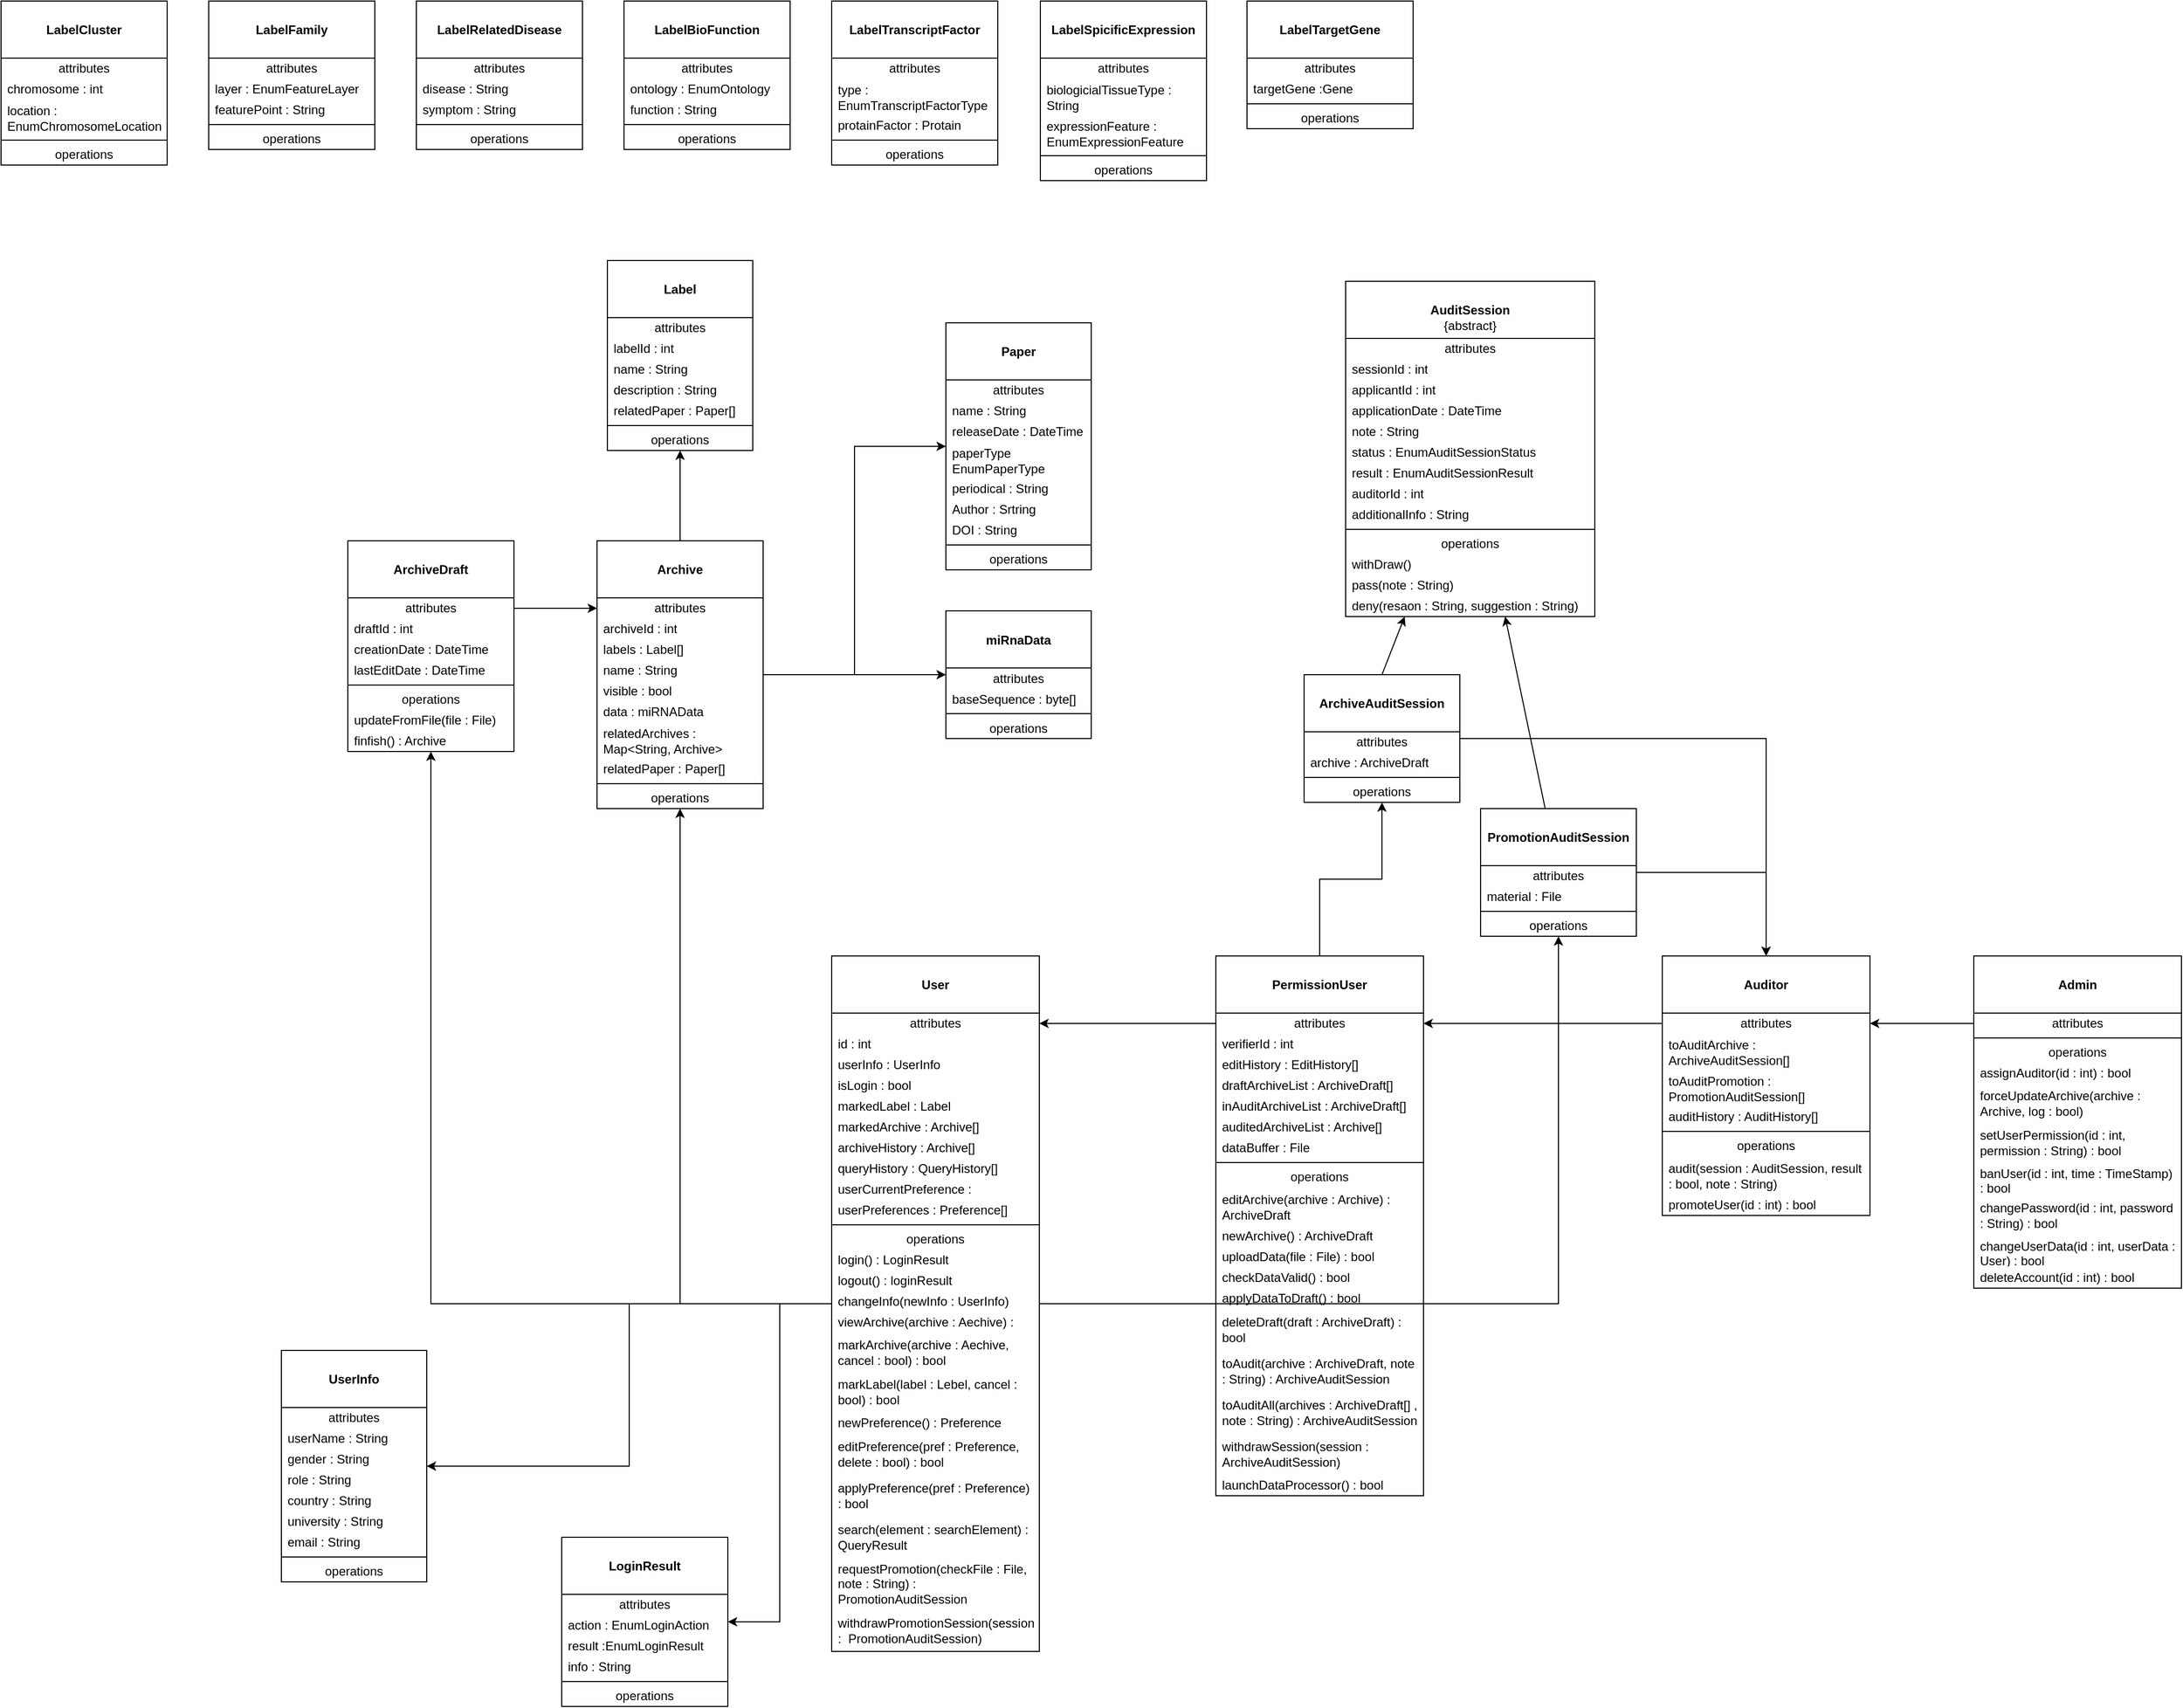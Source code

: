 <mxfile version="21.3.7" type="github">
  <diagram name="第 1 页" id="ePYzZkvX7DDNfAwRGvQ_">
    <mxGraphModel dx="4358" dy="2765" grid="1" gridSize="10" guides="1" tooltips="1" connect="1" arrows="1" fold="1" page="1" pageScale="1" pageWidth="827" pageHeight="1169" math="0" shadow="0">
      <root>
        <mxCell id="0" />
        <mxCell id="1" parent="0" />
        <mxCell id="lvLQGBFLKsxquCZdcJz2-9" style="edgeStyle=orthogonalEdgeStyle;rounded=0;orthogonalLoop=1;jettySize=auto;html=1;" edge="1" parent="1" source="HBPzMKkoML-31Hbk_cF--1" target="f5BHtyjhVMu7mtpxL6ej-1">
          <mxGeometry relative="1" as="geometry" />
        </mxCell>
        <mxCell id="lvLQGBFLKsxquCZdcJz2-10" style="edgeStyle=orthogonalEdgeStyle;rounded=0;orthogonalLoop=1;jettySize=auto;html=1;" edge="1" parent="1" source="HBPzMKkoML-31Hbk_cF--1" target="f5BHtyjhVMu7mtpxL6ej-7">
          <mxGeometry relative="1" as="geometry" />
        </mxCell>
        <mxCell id="lvLQGBFLKsxquCZdcJz2-13" style="edgeStyle=orthogonalEdgeStyle;rounded=0;orthogonalLoop=1;jettySize=auto;html=1;" edge="1" parent="1" source="HBPzMKkoML-31Hbk_cF--1" target="hUAkBnMGf_9NmQbz4e-C-13">
          <mxGeometry relative="1" as="geometry" />
        </mxCell>
        <mxCell id="lvLQGBFLKsxquCZdcJz2-14" style="edgeStyle=orthogonalEdgeStyle;rounded=0;orthogonalLoop=1;jettySize=auto;html=1;" edge="1" parent="1" source="HBPzMKkoML-31Hbk_cF--1" target="enL9vVGVBLsAl_YUKNi3-5">
          <mxGeometry relative="1" as="geometry" />
        </mxCell>
        <mxCell id="lvLQGBFLKsxquCZdcJz2-17" style="edgeStyle=orthogonalEdgeStyle;rounded=0;orthogonalLoop=1;jettySize=auto;html=1;" edge="1" parent="1" source="HBPzMKkoML-31Hbk_cF--1" target="enL9vVGVBLsAl_YUKNi3-42">
          <mxGeometry relative="1" as="geometry" />
        </mxCell>
        <mxCell id="HBPzMKkoML-31Hbk_cF--1" value="&lt;br&gt;&lt;b&gt;User&lt;/b&gt;&lt;br&gt;" style="swimlane;fontStyle=0;align=center;verticalAlign=top;childLayout=stackLayout;horizontal=1;startSize=55;horizontalStack=0;resizeParent=1;resizeParentMax=0;resizeLast=0;collapsible=0;marginBottom=0;html=1;whiteSpace=wrap;" parent="1" vertex="1">
          <mxGeometry x="1920" y="1150" width="200" height="670" as="geometry" />
        </mxCell>
        <mxCell id="HBPzMKkoML-31Hbk_cF--2" value="attributes" style="text;html=1;strokeColor=none;fillColor=none;align=center;verticalAlign=middle;spacingLeft=4;spacingRight=4;overflow=hidden;rotatable=0;points=[[0,0.5],[1,0.5]];portConstraint=eastwest;whiteSpace=wrap;" parent="HBPzMKkoML-31Hbk_cF--1" vertex="1">
          <mxGeometry y="55" width="200" height="20" as="geometry" />
        </mxCell>
        <mxCell id="HBPzMKkoML-31Hbk_cF--3" value="id : int" style="text;html=1;strokeColor=none;fillColor=none;align=left;verticalAlign=middle;spacingLeft=4;spacingRight=4;overflow=hidden;rotatable=0;points=[[0,0.5],[1,0.5]];portConstraint=eastwest;whiteSpace=wrap;" parent="HBPzMKkoML-31Hbk_cF--1" vertex="1">
          <mxGeometry y="75" width="200" height="20" as="geometry" />
        </mxCell>
        <mxCell id="6IOU-rDuUjh9_WZzt7dj-11" value="userInfo : UserInfo" style="text;html=1;strokeColor=none;fillColor=none;align=left;verticalAlign=middle;spacingLeft=4;spacingRight=4;overflow=hidden;rotatable=0;points=[[0,0.5],[1,0.5]];portConstraint=eastwest;whiteSpace=wrap;" parent="HBPzMKkoML-31Hbk_cF--1" vertex="1">
          <mxGeometry y="95" width="200" height="20" as="geometry" />
        </mxCell>
        <mxCell id="HBPzMKkoML-31Hbk_cF--37" value="isLogin : bool" style="text;html=1;strokeColor=none;fillColor=none;align=left;verticalAlign=middle;spacingLeft=4;spacingRight=4;overflow=hidden;rotatable=0;points=[[0,0.5],[1,0.5]];portConstraint=eastwest;whiteSpace=wrap;" parent="HBPzMKkoML-31Hbk_cF--1" vertex="1">
          <mxGeometry y="115" width="200" height="20" as="geometry" />
        </mxCell>
        <mxCell id="HBPzMKkoML-31Hbk_cF--38" value="markedLabel : Label" style="text;html=1;strokeColor=none;fillColor=none;align=left;verticalAlign=middle;spacingLeft=4;spacingRight=4;overflow=hidden;rotatable=0;points=[[0,0.5],[1,0.5]];portConstraint=eastwest;whiteSpace=wrap;" parent="HBPzMKkoML-31Hbk_cF--1" vertex="1">
          <mxGeometry y="135" width="200" height="20" as="geometry" />
        </mxCell>
        <mxCell id="HBPzMKkoML-31Hbk_cF--39" value="&lt;div&gt;markedArchive : Archive[]&lt;/div&gt;" style="text;html=1;strokeColor=none;fillColor=none;align=left;verticalAlign=middle;spacingLeft=4;spacingRight=4;overflow=hidden;rotatable=0;points=[[0,0.5],[1,0.5]];portConstraint=eastwest;whiteSpace=wrap;" parent="HBPzMKkoML-31Hbk_cF--1" vertex="1">
          <mxGeometry y="155" width="200" height="20" as="geometry" />
        </mxCell>
        <mxCell id="HBPzMKkoML-31Hbk_cF--40" value="archiveHistory : Archive[]" style="text;html=1;strokeColor=none;fillColor=none;align=left;verticalAlign=middle;spacingLeft=4;spacingRight=4;overflow=hidden;rotatable=0;points=[[0,0.5],[1,0.5]];portConstraint=eastwest;whiteSpace=wrap;" parent="HBPzMKkoML-31Hbk_cF--1" vertex="1">
          <mxGeometry y="175" width="200" height="20" as="geometry" />
        </mxCell>
        <mxCell id="HBPzMKkoML-31Hbk_cF--41" value="queryHistory : QueryHistory[]" style="text;html=1;strokeColor=none;fillColor=none;align=left;verticalAlign=middle;spacingLeft=4;spacingRight=4;overflow=hidden;rotatable=0;points=[[0,0.5],[1,0.5]];portConstraint=eastwest;whiteSpace=wrap;" parent="HBPzMKkoML-31Hbk_cF--1" vertex="1">
          <mxGeometry y="195" width="200" height="20" as="geometry" />
        </mxCell>
        <mxCell id="HBPzMKkoML-31Hbk_cF--42" value="userCurrentPreference : Preference" style="text;html=1;strokeColor=none;fillColor=none;align=left;verticalAlign=middle;spacingLeft=4;spacingRight=4;overflow=hidden;rotatable=0;points=[[0,0.5],[1,0.5]];portConstraint=eastwest;whiteSpace=wrap;" parent="HBPzMKkoML-31Hbk_cF--1" vertex="1">
          <mxGeometry y="215" width="200" height="20" as="geometry" />
        </mxCell>
        <mxCell id="HBPzMKkoML-31Hbk_cF--43" value="userPreferences : Preference[]" style="text;html=1;strokeColor=none;fillColor=none;align=left;verticalAlign=middle;spacingLeft=4;spacingRight=4;overflow=hidden;rotatable=0;points=[[0,0.5],[1,0.5]];portConstraint=eastwest;whiteSpace=wrap;" parent="HBPzMKkoML-31Hbk_cF--1" vertex="1">
          <mxGeometry y="235" width="200" height="20" as="geometry" />
        </mxCell>
        <mxCell id="HBPzMKkoML-31Hbk_cF--6" value="" style="line;strokeWidth=1;fillColor=none;align=left;verticalAlign=middle;spacingTop=-1;spacingLeft=3;spacingRight=3;rotatable=0;labelPosition=right;points=[];portConstraint=eastwest;" parent="HBPzMKkoML-31Hbk_cF--1" vertex="1">
          <mxGeometry y="255" width="200" height="8" as="geometry" />
        </mxCell>
        <mxCell id="HBPzMKkoML-31Hbk_cF--7" value="operations" style="text;html=1;strokeColor=none;fillColor=none;align=center;verticalAlign=middle;spacingLeft=4;spacingRight=4;overflow=hidden;rotatable=0;points=[[0,0.5],[1,0.5]];portConstraint=eastwest;whiteSpace=wrap;" parent="HBPzMKkoML-31Hbk_cF--1" vertex="1">
          <mxGeometry y="263" width="200" height="20" as="geometry" />
        </mxCell>
        <mxCell id="HBPzMKkoML-31Hbk_cF--8" value="login() : LoginResult" style="text;html=1;strokeColor=none;fillColor=none;align=left;verticalAlign=middle;spacingLeft=4;spacingRight=4;overflow=hidden;rotatable=0;points=[[0,0.5],[1,0.5]];portConstraint=eastwest;whiteSpace=wrap;" parent="HBPzMKkoML-31Hbk_cF--1" vertex="1">
          <mxGeometry y="283" width="200" height="20" as="geometry" />
        </mxCell>
        <mxCell id="HBPzMKkoML-31Hbk_cF--36" value="logout() : loginResult" style="text;html=1;strokeColor=none;fillColor=none;align=left;verticalAlign=middle;spacingLeft=4;spacingRight=4;overflow=hidden;rotatable=0;points=[[0,0.5],[1,0.5]];portConstraint=eastwest;whiteSpace=wrap;" parent="HBPzMKkoML-31Hbk_cF--1" vertex="1">
          <mxGeometry y="303" width="200" height="20" as="geometry" />
        </mxCell>
        <mxCell id="6IOU-rDuUjh9_WZzt7dj-12" value="changeInfo(newInfo : UserInfo) " style="text;html=1;strokeColor=none;fillColor=none;align=left;verticalAlign=middle;spacingLeft=4;spacingRight=4;overflow=hidden;rotatable=0;points=[[0,0.5],[1,0.5]];portConstraint=eastwest;whiteSpace=wrap;" parent="HBPzMKkoML-31Hbk_cF--1" vertex="1">
          <mxGeometry y="323" width="200" height="20" as="geometry" />
        </mxCell>
        <mxCell id="HBPzMKkoML-31Hbk_cF--45" value="viewArchive(archive : Aechive) : bool" style="text;html=1;strokeColor=none;fillColor=none;align=left;verticalAlign=middle;spacingLeft=4;spacingRight=4;overflow=hidden;rotatable=0;points=[[0,0.5],[1,0.5]];portConstraint=eastwest;whiteSpace=wrap;" parent="HBPzMKkoML-31Hbk_cF--1" vertex="1">
          <mxGeometry y="343" width="200" height="20" as="geometry" />
        </mxCell>
        <mxCell id="HBPzMKkoML-31Hbk_cF--51" value="markArchive(archive : Aechive, cancel : bool) : bool" style="text;html=1;strokeColor=none;fillColor=none;align=left;verticalAlign=middle;spacingLeft=4;spacingRight=4;overflow=hidden;rotatable=0;points=[[0,0.5],[1,0.5]];portConstraint=eastwest;whiteSpace=wrap;" parent="HBPzMKkoML-31Hbk_cF--1" vertex="1">
          <mxGeometry y="363" width="200" height="37" as="geometry" />
        </mxCell>
        <mxCell id="HBPzMKkoML-31Hbk_cF--52" value="markLabel(label : Lebel, cancel : bool) : bool" style="text;html=1;strokeColor=none;fillColor=none;align=left;verticalAlign=middle;spacingLeft=4;spacingRight=4;overflow=hidden;rotatable=0;points=[[0,0.5],[1,0.5]];portConstraint=eastwest;whiteSpace=wrap;" parent="HBPzMKkoML-31Hbk_cF--1" vertex="1">
          <mxGeometry y="400" width="200" height="40" as="geometry" />
        </mxCell>
        <mxCell id="HBPzMKkoML-31Hbk_cF--53" value="newPreference() : Preference" style="text;html=1;strokeColor=none;fillColor=none;align=left;verticalAlign=middle;spacingLeft=4;spacingRight=4;overflow=hidden;rotatable=0;points=[[0,0.5],[1,0.5]];portConstraint=eastwest;whiteSpace=wrap;" parent="HBPzMKkoML-31Hbk_cF--1" vertex="1">
          <mxGeometry y="440" width="200" height="20" as="geometry" />
        </mxCell>
        <mxCell id="HBPzMKkoML-31Hbk_cF--54" value="editPreference(pref : Preference, delete : bool) : bool" style="text;html=1;strokeColor=none;fillColor=none;align=left;verticalAlign=middle;spacingLeft=4;spacingRight=4;overflow=hidden;rotatable=0;points=[[0,0.5],[1,0.5]];portConstraint=eastwest;whiteSpace=wrap;" parent="HBPzMKkoML-31Hbk_cF--1" vertex="1">
          <mxGeometry y="460" width="200" height="40" as="geometry" />
        </mxCell>
        <mxCell id="Vm49EQdsfF1XYpQl3Y0f-7" value="applyPreference(pref : Preference) : bool" style="text;html=1;strokeColor=none;fillColor=none;align=left;verticalAlign=middle;spacingLeft=4;spacingRight=4;overflow=hidden;rotatable=0;points=[[0,0.5],[1,0.5]];portConstraint=eastwest;whiteSpace=wrap;" parent="HBPzMKkoML-31Hbk_cF--1" vertex="1">
          <mxGeometry y="500" width="200" height="40" as="geometry" />
        </mxCell>
        <mxCell id="Vm49EQdsfF1XYpQl3Y0f-14" value="search(element : searchElement) : QueryResult" style="text;html=1;strokeColor=none;fillColor=none;align=left;verticalAlign=middle;spacingLeft=4;spacingRight=4;overflow=hidden;rotatable=0;points=[[0,0.5],[1,0.5]];portConstraint=eastwest;whiteSpace=wrap;" parent="HBPzMKkoML-31Hbk_cF--1" vertex="1">
          <mxGeometry y="540" width="200" height="40" as="geometry" />
        </mxCell>
        <mxCell id="Vm49EQdsfF1XYpQl3Y0f-16" value="requestPromotion(checkFile : File,&amp;nbsp; note : String) : PromotionAuditSession" style="text;html=1;strokeColor=none;fillColor=none;align=left;verticalAlign=middle;spacingLeft=4;spacingRight=4;overflow=hidden;rotatable=0;points=[[0,0.5],[1,0.5]];portConstraint=eastwest;whiteSpace=wrap;" parent="HBPzMKkoML-31Hbk_cF--1" vertex="1">
          <mxGeometry y="580" width="200" height="50" as="geometry" />
        </mxCell>
        <mxCell id="Vm49EQdsfF1XYpQl3Y0f-17" value="withdrawPromotionSession(session :&amp;nbsp; PromotionAuditSession)&amp;nbsp; " style="text;html=1;strokeColor=none;fillColor=none;align=left;verticalAlign=middle;spacingLeft=4;spacingRight=4;overflow=hidden;rotatable=0;points=[[0,0.5],[1,0.5]];portConstraint=eastwest;whiteSpace=wrap;" parent="HBPzMKkoML-31Hbk_cF--1" vertex="1">
          <mxGeometry y="630" width="200" height="40" as="geometry" />
        </mxCell>
        <mxCell id="lvLQGBFLKsxquCZdcJz2-15" style="edgeStyle=orthogonalEdgeStyle;rounded=0;orthogonalLoop=1;jettySize=auto;html=1;" edge="1" parent="1" source="HBPzMKkoML-31Hbk_cF--9" target="enL9vVGVBLsAl_YUKNi3-36">
          <mxGeometry relative="1" as="geometry" />
        </mxCell>
        <mxCell id="HBPzMKkoML-31Hbk_cF--9" value="&lt;br&gt;&lt;b&gt;PermissionUser&lt;/b&gt;&lt;br&gt;" style="swimlane;fontStyle=0;align=center;verticalAlign=top;childLayout=stackLayout;horizontal=1;startSize=55;horizontalStack=0;resizeParent=1;resizeParentMax=0;resizeLast=0;collapsible=0;marginBottom=0;html=1;whiteSpace=wrap;" parent="1" vertex="1">
          <mxGeometry x="2290" y="1150" width="200" height="520" as="geometry" />
        </mxCell>
        <mxCell id="HBPzMKkoML-31Hbk_cF--10" value="attributes" style="text;html=1;strokeColor=none;fillColor=none;align=center;verticalAlign=middle;spacingLeft=4;spacingRight=4;overflow=hidden;rotatable=0;points=[[0,0.5],[1,0.5]];portConstraint=eastwest;whiteSpace=wrap;" parent="HBPzMKkoML-31Hbk_cF--9" vertex="1">
          <mxGeometry y="55" width="200" height="20" as="geometry" />
        </mxCell>
        <mxCell id="HBPzMKkoML-31Hbk_cF--11" value="verifierId : int" style="text;html=1;strokeColor=none;fillColor=none;align=left;verticalAlign=middle;spacingLeft=4;spacingRight=4;overflow=hidden;rotatable=0;points=[[0,0.5],[1,0.5]];portConstraint=eastwest;whiteSpace=wrap;" parent="HBPzMKkoML-31Hbk_cF--9" vertex="1">
          <mxGeometry y="75" width="200" height="20" as="geometry" />
        </mxCell>
        <mxCell id="HBPzMKkoML-31Hbk_cF--46" value="editHistory : EditHistory[]" style="text;html=1;strokeColor=none;fillColor=none;align=left;verticalAlign=middle;spacingLeft=4;spacingRight=4;overflow=hidden;rotatable=0;points=[[0,0.5],[1,0.5]];portConstraint=eastwest;whiteSpace=wrap;" parent="HBPzMKkoML-31Hbk_cF--9" vertex="1">
          <mxGeometry y="95" width="200" height="20" as="geometry" />
        </mxCell>
        <mxCell id="HBPzMKkoML-31Hbk_cF--48" value="draftArchiveList : ArchiveDraft[]" style="text;html=1;strokeColor=none;fillColor=none;align=left;verticalAlign=middle;spacingLeft=4;spacingRight=4;overflow=hidden;rotatable=0;points=[[0,0.5],[1,0.5]];portConstraint=eastwest;whiteSpace=wrap;" parent="HBPzMKkoML-31Hbk_cF--9" vertex="1">
          <mxGeometry y="115" width="200" height="20" as="geometry" />
        </mxCell>
        <mxCell id="HBPzMKkoML-31Hbk_cF--49" value="inAuditArchiveList : ArchiveDraft[]" style="text;html=1;strokeColor=none;fillColor=none;align=left;verticalAlign=middle;spacingLeft=4;spacingRight=4;overflow=hidden;rotatable=0;points=[[0,0.5],[1,0.5]];portConstraint=eastwest;whiteSpace=wrap;" parent="HBPzMKkoML-31Hbk_cF--9" vertex="1">
          <mxGeometry y="135" width="200" height="20" as="geometry" />
        </mxCell>
        <mxCell id="HBPzMKkoML-31Hbk_cF--50" value="auditedArchiveList : Archive[]" style="text;html=1;strokeColor=none;fillColor=none;align=left;verticalAlign=middle;spacingLeft=4;spacingRight=4;overflow=hidden;rotatable=0;points=[[0,0.5],[1,0.5]];portConstraint=eastwest;whiteSpace=wrap;" parent="HBPzMKkoML-31Hbk_cF--9" vertex="1">
          <mxGeometry y="155" width="200" height="20" as="geometry" />
        </mxCell>
        <mxCell id="Vm49EQdsfF1XYpQl3Y0f-9" value="dataBuffer : File" style="text;html=1;strokeColor=none;fillColor=none;align=left;verticalAlign=middle;spacingLeft=4;spacingRight=4;overflow=hidden;rotatable=0;points=[[0,0.5],[1,0.5]];portConstraint=eastwest;whiteSpace=wrap;" parent="HBPzMKkoML-31Hbk_cF--9" vertex="1">
          <mxGeometry y="175" width="200" height="20" as="geometry" />
        </mxCell>
        <mxCell id="HBPzMKkoML-31Hbk_cF--14" value="" style="line;strokeWidth=1;fillColor=none;align=left;verticalAlign=middle;spacingTop=-1;spacingLeft=3;spacingRight=3;rotatable=0;labelPosition=right;points=[];portConstraint=eastwest;" parent="HBPzMKkoML-31Hbk_cF--9" vertex="1">
          <mxGeometry y="195" width="200" height="8" as="geometry" />
        </mxCell>
        <mxCell id="HBPzMKkoML-31Hbk_cF--15" value="operations" style="text;html=1;strokeColor=none;fillColor=none;align=center;verticalAlign=middle;spacingLeft=4;spacingRight=4;overflow=hidden;rotatable=0;points=[[0,0.5],[1,0.5]];portConstraint=eastwest;whiteSpace=wrap;" parent="HBPzMKkoML-31Hbk_cF--9" vertex="1">
          <mxGeometry y="203" width="200" height="20" as="geometry" />
        </mxCell>
        <mxCell id="HBPzMKkoML-31Hbk_cF--16" value="editArchive(archive : Archive) : ArchiveDraft" style="text;html=1;strokeColor=none;fillColor=none;align=left;verticalAlign=middle;spacingLeft=4;spacingRight=4;overflow=hidden;rotatable=0;points=[[0,0.5],[1,0.5]];portConstraint=eastwest;whiteSpace=wrap;" parent="HBPzMKkoML-31Hbk_cF--9" vertex="1">
          <mxGeometry y="223" width="200" height="37" as="geometry" />
        </mxCell>
        <mxCell id="HBPzMKkoML-31Hbk_cF--47" value="newArchive() : ArchiveDraft" style="text;html=1;strokeColor=none;fillColor=none;align=left;verticalAlign=middle;spacingLeft=4;spacingRight=4;overflow=hidden;rotatable=0;points=[[0,0.5],[1,0.5]];portConstraint=eastwest;whiteSpace=wrap;" parent="HBPzMKkoML-31Hbk_cF--9" vertex="1">
          <mxGeometry y="260" width="200" height="20" as="geometry" />
        </mxCell>
        <mxCell id="Vm49EQdsfF1XYpQl3Y0f-8" value="uploadData(file : File) : bool" style="text;html=1;strokeColor=none;fillColor=none;align=left;verticalAlign=middle;spacingLeft=4;spacingRight=4;overflow=hidden;rotatable=0;points=[[0,0.5],[1,0.5]];portConstraint=eastwest;whiteSpace=wrap;" parent="HBPzMKkoML-31Hbk_cF--9" vertex="1">
          <mxGeometry y="280" width="200" height="20" as="geometry" />
        </mxCell>
        <mxCell id="Vm49EQdsfF1XYpQl3Y0f-10" value="checkDataValid() : bool" style="text;html=1;strokeColor=none;fillColor=none;align=left;verticalAlign=middle;spacingLeft=4;spacingRight=4;overflow=hidden;rotatable=0;points=[[0,0.5],[1,0.5]];portConstraint=eastwest;whiteSpace=wrap;" parent="HBPzMKkoML-31Hbk_cF--9" vertex="1">
          <mxGeometry y="300" width="200" height="20" as="geometry" />
        </mxCell>
        <mxCell id="Vm49EQdsfF1XYpQl3Y0f-11" value="applyDataToDraft() : bool" style="text;html=1;strokeColor=none;fillColor=none;align=left;verticalAlign=middle;spacingLeft=4;spacingRight=4;overflow=hidden;rotatable=0;points=[[0,0.5],[1,0.5]];portConstraint=eastwest;whiteSpace=wrap;" parent="HBPzMKkoML-31Hbk_cF--9" vertex="1">
          <mxGeometry y="320" width="200" height="20" as="geometry" />
        </mxCell>
        <mxCell id="Vm49EQdsfF1XYpQl3Y0f-5" value="deleteDraft(draft : ArchiveDraft) : bool" style="text;html=1;strokeColor=none;fillColor=none;align=left;verticalAlign=middle;spacingLeft=4;spacingRight=4;overflow=hidden;rotatable=0;points=[[0,0.5],[1,0.5]];portConstraint=eastwest;whiteSpace=wrap;" parent="HBPzMKkoML-31Hbk_cF--9" vertex="1">
          <mxGeometry y="340" width="200" height="40" as="geometry" />
        </mxCell>
        <mxCell id="Vm49EQdsfF1XYpQl3Y0f-1" value="toAudit(archive : ArchiveDraft, note : String) : ArchiveAuditSession" style="text;html=1;strokeColor=none;fillColor=none;align=left;verticalAlign=middle;spacingLeft=4;spacingRight=4;overflow=hidden;rotatable=0;points=[[0,0.5],[1,0.5]];portConstraint=eastwest;whiteSpace=wrap;" parent="HBPzMKkoML-31Hbk_cF--9" vertex="1">
          <mxGeometry y="380" width="200" height="40" as="geometry" />
        </mxCell>
        <mxCell id="Vm49EQdsfF1XYpQl3Y0f-2" value="toAuditAll(archives : ArchiveDraft[] , note : String) : ArchiveAuditSession" style="text;html=1;strokeColor=none;fillColor=none;align=left;verticalAlign=middle;spacingLeft=4;spacingRight=4;overflow=hidden;rotatable=0;points=[[0,0.5],[1,0.5]];portConstraint=eastwest;whiteSpace=wrap;" parent="HBPzMKkoML-31Hbk_cF--9" vertex="1">
          <mxGeometry y="420" width="200" height="40" as="geometry" />
        </mxCell>
        <mxCell id="Vm49EQdsfF1XYpQl3Y0f-3" value="withdrawSession(session : ArchiveAuditSession)" style="text;html=1;strokeColor=none;fillColor=none;align=left;verticalAlign=middle;spacingLeft=4;spacingRight=4;overflow=hidden;rotatable=0;points=[[0,0.5],[1,0.5]];portConstraint=eastwest;whiteSpace=wrap;" parent="HBPzMKkoML-31Hbk_cF--9" vertex="1">
          <mxGeometry y="460" width="200" height="40" as="geometry" />
        </mxCell>
        <mxCell id="Vm49EQdsfF1XYpQl3Y0f-6" value="launchDataProcessor() : bool" style="text;html=1;strokeColor=none;fillColor=none;align=left;verticalAlign=middle;spacingLeft=4;spacingRight=4;overflow=hidden;rotatable=0;points=[[0,0.5],[1,0.5]];portConstraint=eastwest;whiteSpace=wrap;" parent="HBPzMKkoML-31Hbk_cF--9" vertex="1">
          <mxGeometry y="500" width="200" height="20" as="geometry" />
        </mxCell>
        <mxCell id="HBPzMKkoML-31Hbk_cF--25" value="&lt;br&gt;&lt;b&gt;Admin&lt;/b&gt;" style="swimlane;fontStyle=0;align=center;verticalAlign=top;childLayout=stackLayout;horizontal=1;startSize=55;horizontalStack=0;resizeParent=1;resizeParentMax=0;resizeLast=0;collapsible=0;marginBottom=0;html=1;whiteSpace=wrap;" parent="1" vertex="1">
          <mxGeometry x="3020" y="1150" width="200" height="320" as="geometry" />
        </mxCell>
        <mxCell id="HBPzMKkoML-31Hbk_cF--26" value="attributes" style="text;html=1;strokeColor=none;fillColor=none;align=center;verticalAlign=middle;spacingLeft=4;spacingRight=4;overflow=hidden;rotatable=0;points=[[0,0.5],[1,0.5]];portConstraint=eastwest;whiteSpace=wrap;" parent="HBPzMKkoML-31Hbk_cF--25" vertex="1">
          <mxGeometry y="55" width="200" height="20" as="geometry" />
        </mxCell>
        <mxCell id="HBPzMKkoML-31Hbk_cF--30" value="" style="line;strokeWidth=1;fillColor=none;align=left;verticalAlign=middle;spacingTop=-1;spacingLeft=3;spacingRight=3;rotatable=0;labelPosition=right;points=[];portConstraint=eastwest;" parent="HBPzMKkoML-31Hbk_cF--25" vertex="1">
          <mxGeometry y="75" width="200" height="8" as="geometry" />
        </mxCell>
        <mxCell id="HBPzMKkoML-31Hbk_cF--31" value="operations" style="text;html=1;strokeColor=none;fillColor=none;align=center;verticalAlign=middle;spacingLeft=4;spacingRight=4;overflow=hidden;rotatable=0;points=[[0,0.5],[1,0.5]];portConstraint=eastwest;whiteSpace=wrap;" parent="HBPzMKkoML-31Hbk_cF--25" vertex="1">
          <mxGeometry y="83" width="200" height="20" as="geometry" />
        </mxCell>
        <mxCell id="HBPzMKkoML-31Hbk_cF--32" value="assignAuditor(id : int) : bool " style="text;html=1;strokeColor=none;fillColor=none;align=left;verticalAlign=middle;spacingLeft=4;spacingRight=4;overflow=hidden;rotatable=0;points=[[0,0.5],[1,0.5]];portConstraint=eastwest;whiteSpace=wrap;" parent="HBPzMKkoML-31Hbk_cF--25" vertex="1">
          <mxGeometry y="103" width="200" height="20" as="geometry" />
        </mxCell>
        <mxCell id="6IOU-rDuUjh9_WZzt7dj-13" value="forceUpdateArchive(archive : Archive, log : bool)" style="text;html=1;strokeColor=none;fillColor=none;align=left;verticalAlign=middle;spacingLeft=4;spacingRight=4;overflow=hidden;rotatable=0;points=[[0,0.5],[1,0.5]];portConstraint=eastwest;whiteSpace=wrap;" parent="HBPzMKkoML-31Hbk_cF--25" vertex="1">
          <mxGeometry y="123" width="200" height="37" as="geometry" />
        </mxCell>
        <mxCell id="6IOU-rDuUjh9_WZzt7dj-14" value="setUserPermission(id : int, permission : String) : bool" style="text;html=1;strokeColor=none;fillColor=none;align=left;verticalAlign=middle;spacingLeft=4;spacingRight=4;overflow=hidden;rotatable=0;points=[[0,0.5],[1,0.5]];portConstraint=eastwest;whiteSpace=wrap;" parent="HBPzMKkoML-31Hbk_cF--25" vertex="1">
          <mxGeometry y="160" width="200" height="40" as="geometry" />
        </mxCell>
        <mxCell id="6IOU-rDuUjh9_WZzt7dj-15" value="banUser(id : int, time : TimeStamp) : bool" style="text;html=1;strokeColor=none;fillColor=none;align=left;verticalAlign=middle;spacingLeft=4;spacingRight=4;overflow=hidden;rotatable=0;points=[[0,0.5],[1,0.5]];portConstraint=eastwest;whiteSpace=wrap;" parent="HBPzMKkoML-31Hbk_cF--25" vertex="1">
          <mxGeometry y="200" width="200" height="30" as="geometry" />
        </mxCell>
        <mxCell id="6IOU-rDuUjh9_WZzt7dj-20" value="changePassword(id : int, password : String) : bool" style="text;html=1;strokeColor=none;fillColor=none;align=left;verticalAlign=middle;spacingLeft=4;spacingRight=4;overflow=hidden;rotatable=0;points=[[0,0.5],[1,0.5]];portConstraint=eastwest;whiteSpace=wrap;" parent="HBPzMKkoML-31Hbk_cF--25" vertex="1">
          <mxGeometry y="230" width="200" height="40" as="geometry" />
        </mxCell>
        <mxCell id="6IOU-rDuUjh9_WZzt7dj-17" value="changeUserData(id : int, userData : User) : bool" style="text;html=1;strokeColor=none;fillColor=none;align=left;verticalAlign=middle;spacingLeft=4;spacingRight=4;overflow=hidden;rotatable=0;points=[[0,0.5],[1,0.5]];portConstraint=eastwest;whiteSpace=wrap;" parent="HBPzMKkoML-31Hbk_cF--25" vertex="1">
          <mxGeometry y="270" width="200" height="30" as="geometry" />
        </mxCell>
        <mxCell id="6IOU-rDuUjh9_WZzt7dj-18" value="&lt;div&gt;deleteAccount(id : int) : bool&lt;/div&gt;" style="text;html=1;strokeColor=none;fillColor=none;align=left;verticalAlign=middle;spacingLeft=4;spacingRight=4;overflow=hidden;rotatable=0;points=[[0,0.5],[1,0.5]];portConstraint=eastwest;whiteSpace=wrap;" parent="HBPzMKkoML-31Hbk_cF--25" vertex="1">
          <mxGeometry y="300" width="200" height="20" as="geometry" />
        </mxCell>
        <mxCell id="HBPzMKkoML-31Hbk_cF--17" value="&lt;br&gt;&lt;b&gt;Auditor&lt;/b&gt;&lt;br&gt;" style="swimlane;fontStyle=0;align=center;verticalAlign=top;childLayout=stackLayout;horizontal=1;startSize=55;horizontalStack=0;resizeParent=1;resizeParentMax=0;resizeLast=0;collapsible=0;marginBottom=0;html=1;whiteSpace=wrap;" parent="1" vertex="1">
          <mxGeometry x="2720" y="1150" width="200" height="250" as="geometry" />
        </mxCell>
        <mxCell id="HBPzMKkoML-31Hbk_cF--18" value="attributes" style="text;html=1;strokeColor=none;fillColor=none;align=center;verticalAlign=middle;spacingLeft=4;spacingRight=4;overflow=hidden;rotatable=0;points=[[0,0.5],[1,0.5]];portConstraint=eastwest;whiteSpace=wrap;" parent="HBPzMKkoML-31Hbk_cF--17" vertex="1">
          <mxGeometry y="55" width="200" height="20" as="geometry" />
        </mxCell>
        <mxCell id="HBPzMKkoML-31Hbk_cF--19" value="toAuditArchive : ArchiveAuditSession[]" style="text;html=1;strokeColor=none;fillColor=none;align=left;verticalAlign=middle;spacingLeft=4;spacingRight=4;overflow=hidden;rotatable=0;points=[[0,0.5],[1,0.5]];portConstraint=eastwest;whiteSpace=wrap;" parent="HBPzMKkoML-31Hbk_cF--17" vertex="1">
          <mxGeometry y="75" width="200" height="35" as="geometry" />
        </mxCell>
        <mxCell id="Vm49EQdsfF1XYpQl3Y0f-18" value="toAuditPromotion : PromotionAuditSession[]" style="text;html=1;strokeColor=none;fillColor=none;align=left;verticalAlign=middle;spacingLeft=4;spacingRight=4;overflow=hidden;rotatable=0;points=[[0,0.5],[1,0.5]];portConstraint=eastwest;whiteSpace=wrap;" parent="HBPzMKkoML-31Hbk_cF--17" vertex="1">
          <mxGeometry y="110" width="200" height="35" as="geometry" />
        </mxCell>
        <mxCell id="6IOU-rDuUjh9_WZzt7dj-10" value="auditHistory : AuditHistory[]" style="text;html=1;strokeColor=none;fillColor=none;align=left;verticalAlign=middle;spacingLeft=4;spacingRight=4;overflow=hidden;rotatable=0;points=[[0,0.5],[1,0.5]];portConstraint=eastwest;whiteSpace=wrap;" parent="HBPzMKkoML-31Hbk_cF--17" vertex="1">
          <mxGeometry y="145" width="200" height="20" as="geometry" />
        </mxCell>
        <mxCell id="HBPzMKkoML-31Hbk_cF--22" value="" style="line;strokeWidth=1;fillColor=none;align=left;verticalAlign=middle;spacingTop=-1;spacingLeft=3;spacingRight=3;rotatable=0;labelPosition=right;points=[];portConstraint=eastwest;" parent="HBPzMKkoML-31Hbk_cF--17" vertex="1">
          <mxGeometry y="165" width="200" height="8" as="geometry" />
        </mxCell>
        <mxCell id="HBPzMKkoML-31Hbk_cF--23" value="operations" style="text;html=1;strokeColor=none;fillColor=none;align=center;verticalAlign=middle;spacingLeft=4;spacingRight=4;overflow=hidden;rotatable=0;points=[[0,0.5],[1,0.5]];portConstraint=eastwest;whiteSpace=wrap;" parent="HBPzMKkoML-31Hbk_cF--17" vertex="1">
          <mxGeometry y="173" width="200" height="20" as="geometry" />
        </mxCell>
        <mxCell id="Vm49EQdsfF1XYpQl3Y0f-19" value="audit(session : AuditSession, result : bool, note : String)" style="text;html=1;strokeColor=none;fillColor=none;align=left;verticalAlign=middle;spacingLeft=4;spacingRight=4;overflow=hidden;rotatable=0;points=[[0,0.5],[1,0.5]];portConstraint=eastwest;whiteSpace=wrap;" parent="HBPzMKkoML-31Hbk_cF--17" vertex="1">
          <mxGeometry y="193" width="200" height="37" as="geometry" />
        </mxCell>
        <mxCell id="Vm49EQdsfF1XYpQl3Y0f-12" value="promoteUser(id : int) : bool " style="text;html=1;strokeColor=none;fillColor=none;align=left;verticalAlign=middle;spacingLeft=4;spacingRight=4;overflow=hidden;rotatable=0;points=[[0,0.5],[1,0.5]];portConstraint=eastwest;whiteSpace=wrap;" parent="HBPzMKkoML-31Hbk_cF--17" vertex="1">
          <mxGeometry y="230" width="200" height="20" as="geometry" />
        </mxCell>
        <mxCell id="enL9vVGVBLsAl_YUKNi3-2" style="edgeStyle=orthogonalEdgeStyle;rounded=0;orthogonalLoop=1;jettySize=auto;html=1;exitX=0;exitY=0.5;exitDx=0;exitDy=0;entryX=1;entryY=0.5;entryDx=0;entryDy=0;" parent="1" source="HBPzMKkoML-31Hbk_cF--10" target="HBPzMKkoML-31Hbk_cF--2" edge="1">
          <mxGeometry relative="1" as="geometry" />
        </mxCell>
        <mxCell id="enL9vVGVBLsAl_YUKNi3-3" style="edgeStyle=orthogonalEdgeStyle;rounded=0;orthogonalLoop=1;jettySize=auto;html=1;exitX=0;exitY=0.5;exitDx=0;exitDy=0;entryX=1;entryY=0.5;entryDx=0;entryDy=0;" parent="1" source="HBPzMKkoML-31Hbk_cF--18" target="HBPzMKkoML-31Hbk_cF--10" edge="1">
          <mxGeometry relative="1" as="geometry" />
        </mxCell>
        <mxCell id="enL9vVGVBLsAl_YUKNi3-4" style="edgeStyle=orthogonalEdgeStyle;rounded=0;orthogonalLoop=1;jettySize=auto;html=1;exitX=0;exitY=0.5;exitDx=0;exitDy=0;entryX=1;entryY=0.5;entryDx=0;entryDy=0;" parent="1" source="HBPzMKkoML-31Hbk_cF--26" target="HBPzMKkoML-31Hbk_cF--18" edge="1">
          <mxGeometry relative="1" as="geometry" />
        </mxCell>
        <mxCell id="enL9vVGVBLsAl_YUKNi3-5" value="&lt;b&gt;&lt;br&gt;UserInfo&lt;/b&gt;" style="swimlane;fontStyle=0;align=center;verticalAlign=top;childLayout=stackLayout;horizontal=1;startSize=55;horizontalStack=0;resizeParent=1;resizeParentMax=0;resizeLast=0;collapsible=0;marginBottom=0;html=1;whiteSpace=wrap;" parent="1" vertex="1">
          <mxGeometry x="1390" y="1530" width="140" height="223" as="geometry" />
        </mxCell>
        <mxCell id="enL9vVGVBLsAl_YUKNi3-6" value="attributes" style="text;html=1;strokeColor=none;fillColor=none;align=center;verticalAlign=middle;spacingLeft=4;spacingRight=4;overflow=hidden;rotatable=0;points=[[0,0.5],[1,0.5]];portConstraint=eastwest;whiteSpace=wrap;" parent="enL9vVGVBLsAl_YUKNi3-5" vertex="1">
          <mxGeometry y="55" width="140" height="20" as="geometry" />
        </mxCell>
        <mxCell id="enL9vVGVBLsAl_YUKNi3-17" value="&lt;div&gt;userName : String&lt;/div&gt;" style="text;html=1;strokeColor=none;fillColor=none;align=left;verticalAlign=middle;spacingLeft=4;spacingRight=4;overflow=hidden;rotatable=0;points=[[0,0.5],[1,0.5]];portConstraint=eastwest;whiteSpace=wrap;" parent="enL9vVGVBLsAl_YUKNi3-5" vertex="1">
          <mxGeometry y="75" width="140" height="20" as="geometry" />
        </mxCell>
        <mxCell id="enL9vVGVBLsAl_YUKNi3-15" value="gender : String" style="text;html=1;strokeColor=none;fillColor=none;align=left;verticalAlign=middle;spacingLeft=4;spacingRight=4;overflow=hidden;rotatable=0;points=[[0,0.5],[1,0.5]];portConstraint=eastwest;whiteSpace=wrap;" parent="enL9vVGVBLsAl_YUKNi3-5" vertex="1">
          <mxGeometry y="95" width="140" height="20" as="geometry" />
        </mxCell>
        <mxCell id="enL9vVGVBLsAl_YUKNi3-7" value="&lt;div&gt;role : String&lt;/div&gt;" style="text;html=1;strokeColor=none;fillColor=none;align=left;verticalAlign=middle;spacingLeft=4;spacingRight=4;overflow=hidden;rotatable=0;points=[[0,0.5],[1,0.5]];portConstraint=eastwest;whiteSpace=wrap;" parent="enL9vVGVBLsAl_YUKNi3-5" vertex="1">
          <mxGeometry y="115" width="140" height="20" as="geometry" />
        </mxCell>
        <mxCell id="enL9vVGVBLsAl_YUKNi3-18" value="&lt;div&gt;country : String&lt;/div&gt;" style="text;html=1;strokeColor=none;fillColor=none;align=left;verticalAlign=middle;spacingLeft=4;spacingRight=4;overflow=hidden;rotatable=0;points=[[0,0.5],[1,0.5]];portConstraint=eastwest;whiteSpace=wrap;" parent="enL9vVGVBLsAl_YUKNi3-5" vertex="1">
          <mxGeometry y="135" width="140" height="20" as="geometry" />
        </mxCell>
        <mxCell id="enL9vVGVBLsAl_YUKNi3-13" value="university : String" style="text;html=1;strokeColor=none;fillColor=none;align=left;verticalAlign=middle;spacingLeft=4;spacingRight=4;overflow=hidden;rotatable=0;points=[[0,0.5],[1,0.5]];portConstraint=eastwest;whiteSpace=wrap;" parent="enL9vVGVBLsAl_YUKNi3-5" vertex="1">
          <mxGeometry y="155" width="140" height="20" as="geometry" />
        </mxCell>
        <mxCell id="enL9vVGVBLsAl_YUKNi3-14" value="email : String" style="text;html=1;strokeColor=none;fillColor=none;align=left;verticalAlign=middle;spacingLeft=4;spacingRight=4;overflow=hidden;rotatable=0;points=[[0,0.5],[1,0.5]];portConstraint=eastwest;whiteSpace=wrap;" parent="enL9vVGVBLsAl_YUKNi3-5" vertex="1">
          <mxGeometry y="175" width="140" height="20" as="geometry" />
        </mxCell>
        <mxCell id="enL9vVGVBLsAl_YUKNi3-10" value="" style="line;strokeWidth=1;fillColor=none;align=left;verticalAlign=middle;spacingTop=-1;spacingLeft=3;spacingRight=3;rotatable=0;labelPosition=right;points=[];portConstraint=eastwest;" parent="enL9vVGVBLsAl_YUKNi3-5" vertex="1">
          <mxGeometry y="195" width="140" height="8" as="geometry" />
        </mxCell>
        <mxCell id="enL9vVGVBLsAl_YUKNi3-11" value="operations" style="text;html=1;strokeColor=none;fillColor=none;align=center;verticalAlign=middle;spacingLeft=4;spacingRight=4;overflow=hidden;rotatable=0;points=[[0,0.5],[1,0.5]];portConstraint=eastwest;whiteSpace=wrap;" parent="enL9vVGVBLsAl_YUKNi3-5" vertex="1">
          <mxGeometry y="203" width="140" height="20" as="geometry" />
        </mxCell>
        <mxCell id="enL9vVGVBLsAl_YUKNi3-19" value="&lt;br&gt;&lt;div&gt;&lt;b&gt;AuditSession&lt;/b&gt;&lt;/div&gt;&lt;div&gt;{abstract}&lt;b&gt;&lt;br&gt;&lt;/b&gt;&lt;/div&gt;" style="swimlane;fontStyle=0;align=center;verticalAlign=top;childLayout=stackLayout;horizontal=1;startSize=55;horizontalStack=0;resizeParent=1;resizeParentMax=0;resizeLast=0;collapsible=0;marginBottom=0;html=1;whiteSpace=wrap;" parent="1" vertex="1">
          <mxGeometry x="2415" y="500" width="240" height="323" as="geometry" />
        </mxCell>
        <mxCell id="enL9vVGVBLsAl_YUKNi3-20" value="attributes" style="text;html=1;strokeColor=none;fillColor=none;align=center;verticalAlign=middle;spacingLeft=4;spacingRight=4;overflow=hidden;rotatable=0;points=[[0,0.5],[1,0.5]];portConstraint=eastwest;whiteSpace=wrap;" parent="enL9vVGVBLsAl_YUKNi3-19" vertex="1">
          <mxGeometry y="55" width="240" height="20" as="geometry" />
        </mxCell>
        <mxCell id="enL9vVGVBLsAl_YUKNi3-25" value="&lt;div&gt;sessionId : int&lt;/div&gt;" style="text;html=1;strokeColor=none;fillColor=none;align=left;verticalAlign=middle;spacingLeft=4;spacingRight=4;overflow=hidden;rotatable=0;points=[[0,0.5],[1,0.5]];portConstraint=eastwest;whiteSpace=wrap;" parent="enL9vVGVBLsAl_YUKNi3-19" vertex="1">
          <mxGeometry y="75" width="240" height="20" as="geometry" />
        </mxCell>
        <mxCell id="enL9vVGVBLsAl_YUKNi3-26" value="&lt;div&gt;applicantId : int&lt;/div&gt;" style="text;html=1;strokeColor=none;fillColor=none;align=left;verticalAlign=middle;spacingLeft=4;spacingRight=4;overflow=hidden;rotatable=0;points=[[0,0.5],[1,0.5]];portConstraint=eastwest;whiteSpace=wrap;" parent="enL9vVGVBLsAl_YUKNi3-19" vertex="1">
          <mxGeometry y="95" width="240" height="20" as="geometry" />
        </mxCell>
        <mxCell id="enL9vVGVBLsAl_YUKNi3-21" value="applicationDate : DateTime" style="text;html=1;strokeColor=none;fillColor=none;align=left;verticalAlign=middle;spacingLeft=4;spacingRight=4;overflow=hidden;rotatable=0;points=[[0,0.5],[1,0.5]];portConstraint=eastwest;whiteSpace=wrap;" parent="enL9vVGVBLsAl_YUKNi3-19" vertex="1">
          <mxGeometry y="115" width="240" height="20" as="geometry" />
        </mxCell>
        <mxCell id="enL9vVGVBLsAl_YUKNi3-30" value="&lt;div&gt;note : String&lt;/div&gt;" style="text;html=1;strokeColor=none;fillColor=none;align=left;verticalAlign=middle;spacingLeft=4;spacingRight=4;overflow=hidden;rotatable=0;points=[[0,0.5],[1,0.5]];portConstraint=eastwest;whiteSpace=wrap;" parent="enL9vVGVBLsAl_YUKNi3-19" vertex="1">
          <mxGeometry y="135" width="240" height="20" as="geometry" />
        </mxCell>
        <mxCell id="enL9vVGVBLsAl_YUKNi3-28" value="status : EnumAuditSessionStatus" style="text;html=1;strokeColor=none;fillColor=none;align=left;verticalAlign=middle;spacingLeft=4;spacingRight=4;overflow=hidden;rotatable=0;points=[[0,0.5],[1,0.5]];portConstraint=eastwest;whiteSpace=wrap;" parent="enL9vVGVBLsAl_YUKNi3-19" vertex="1">
          <mxGeometry y="155" width="240" height="20" as="geometry" />
        </mxCell>
        <mxCell id="enL9vVGVBLsAl_YUKNi3-27" value="&lt;div&gt;result : EnumAuditSessionResult&lt;br&gt;&lt;/div&gt;" style="text;html=1;strokeColor=none;fillColor=none;align=left;verticalAlign=middle;spacingLeft=4;spacingRight=4;overflow=hidden;rotatable=0;points=[[0,0.5],[1,0.5]];portConstraint=eastwest;whiteSpace=wrap;" parent="enL9vVGVBLsAl_YUKNi3-19" vertex="1">
          <mxGeometry y="175" width="240" height="20" as="geometry" />
        </mxCell>
        <mxCell id="enL9vVGVBLsAl_YUKNi3-29" value="auditorId : int" style="text;html=1;strokeColor=none;fillColor=none;align=left;verticalAlign=middle;spacingLeft=4;spacingRight=4;overflow=hidden;rotatable=0;points=[[0,0.5],[1,0.5]];portConstraint=eastwest;whiteSpace=wrap;" parent="enL9vVGVBLsAl_YUKNi3-19" vertex="1">
          <mxGeometry y="195" width="240" height="20" as="geometry" />
        </mxCell>
        <mxCell id="enL9vVGVBLsAl_YUKNi3-35" value="additionalInfo : String" style="text;html=1;strokeColor=none;fillColor=none;align=left;verticalAlign=middle;spacingLeft=4;spacingRight=4;overflow=hidden;rotatable=0;points=[[0,0.5],[1,0.5]];portConstraint=eastwest;whiteSpace=wrap;" parent="enL9vVGVBLsAl_YUKNi3-19" vertex="1">
          <mxGeometry y="215" width="240" height="20" as="geometry" />
        </mxCell>
        <mxCell id="enL9vVGVBLsAl_YUKNi3-22" value="" style="line;strokeWidth=1;fillColor=none;align=left;verticalAlign=middle;spacingTop=-1;spacingLeft=3;spacingRight=3;rotatable=0;labelPosition=right;points=[];portConstraint=eastwest;" parent="enL9vVGVBLsAl_YUKNi3-19" vertex="1">
          <mxGeometry y="235" width="240" height="8" as="geometry" />
        </mxCell>
        <mxCell id="enL9vVGVBLsAl_YUKNi3-23" value="operations" style="text;html=1;strokeColor=none;fillColor=none;align=center;verticalAlign=middle;spacingLeft=4;spacingRight=4;overflow=hidden;rotatable=0;points=[[0,0.5],[1,0.5]];portConstraint=eastwest;whiteSpace=wrap;" parent="enL9vVGVBLsAl_YUKNi3-19" vertex="1">
          <mxGeometry y="243" width="240" height="20" as="geometry" />
        </mxCell>
        <mxCell id="enL9vVGVBLsAl_YUKNi3-32" value="&lt;div&gt;withDraw()&lt;/div&gt;" style="text;html=1;strokeColor=none;fillColor=none;align=left;verticalAlign=middle;spacingLeft=4;spacingRight=4;overflow=hidden;rotatable=0;points=[[0,0.5],[1,0.5]];portConstraint=eastwest;whiteSpace=wrap;" parent="enL9vVGVBLsAl_YUKNi3-19" vertex="1">
          <mxGeometry y="263" width="240" height="20" as="geometry" />
        </mxCell>
        <mxCell id="enL9vVGVBLsAl_YUKNi3-33" value="pass(note : String)" style="text;html=1;strokeColor=none;fillColor=none;align=left;verticalAlign=middle;spacingLeft=4;spacingRight=4;overflow=hidden;rotatable=0;points=[[0,0.5],[1,0.5]];portConstraint=eastwest;whiteSpace=wrap;" parent="enL9vVGVBLsAl_YUKNi3-19" vertex="1">
          <mxGeometry y="283" width="240" height="20" as="geometry" />
        </mxCell>
        <mxCell id="enL9vVGVBLsAl_YUKNi3-34" value="deny(resaon : String, suggestion : String)" style="text;html=1;strokeColor=none;fillColor=none;align=left;verticalAlign=middle;spacingLeft=4;spacingRight=4;overflow=hidden;rotatable=0;points=[[0,0.5],[1,0.5]];portConstraint=eastwest;whiteSpace=wrap;" parent="enL9vVGVBLsAl_YUKNi3-19" vertex="1">
          <mxGeometry y="303" width="240" height="20" as="geometry" />
        </mxCell>
        <mxCell id="enL9vVGVBLsAl_YUKNi3-48" style="rounded=0;orthogonalLoop=1;jettySize=auto;html=1;exitX=0.5;exitY=0;exitDx=0;exitDy=0;" parent="1" source="enL9vVGVBLsAl_YUKNi3-36" target="enL9vVGVBLsAl_YUKNi3-19" edge="1">
          <mxGeometry relative="1" as="geometry" />
        </mxCell>
        <mxCell id="lvLQGBFLKsxquCZdcJz2-16" style="edgeStyle=orthogonalEdgeStyle;rounded=0;orthogonalLoop=1;jettySize=auto;html=1;" edge="1" parent="1" source="enL9vVGVBLsAl_YUKNi3-36" target="HBPzMKkoML-31Hbk_cF--17">
          <mxGeometry relative="1" as="geometry" />
        </mxCell>
        <mxCell id="enL9vVGVBLsAl_YUKNi3-36" value="&lt;div&gt;&lt;br&gt;&lt;/div&gt;&lt;div&gt;&lt;b&gt;ArchiveAuditSession&lt;/b&gt;&lt;br&gt;&lt;/div&gt;" style="swimlane;fontStyle=0;align=center;verticalAlign=top;childLayout=stackLayout;horizontal=1;startSize=55;horizontalStack=0;resizeParent=1;resizeParentMax=0;resizeLast=0;collapsible=0;marginBottom=0;html=1;whiteSpace=wrap;" parent="1" vertex="1">
          <mxGeometry x="2375" y="879" width="150" height="123" as="geometry" />
        </mxCell>
        <mxCell id="enL9vVGVBLsAl_YUKNi3-37" value="attributes" style="text;html=1;strokeColor=none;fillColor=none;align=center;verticalAlign=middle;spacingLeft=4;spacingRight=4;overflow=hidden;rotatable=0;points=[[0,0.5],[1,0.5]];portConstraint=eastwest;whiteSpace=wrap;" parent="enL9vVGVBLsAl_YUKNi3-36" vertex="1">
          <mxGeometry y="55" width="150" height="20" as="geometry" />
        </mxCell>
        <mxCell id="enL9vVGVBLsAl_YUKNi3-38" value="archive : ArchiveDraft" style="text;html=1;strokeColor=none;fillColor=none;align=left;verticalAlign=middle;spacingLeft=4;spacingRight=4;overflow=hidden;rotatable=0;points=[[0,0.5],[1,0.5]];portConstraint=eastwest;whiteSpace=wrap;" parent="enL9vVGVBLsAl_YUKNi3-36" vertex="1">
          <mxGeometry y="75" width="150" height="20" as="geometry" />
        </mxCell>
        <mxCell id="enL9vVGVBLsAl_YUKNi3-39" value="" style="line;strokeWidth=1;fillColor=none;align=left;verticalAlign=middle;spacingTop=-1;spacingLeft=3;spacingRight=3;rotatable=0;labelPosition=right;points=[];portConstraint=eastwest;" parent="enL9vVGVBLsAl_YUKNi3-36" vertex="1">
          <mxGeometry y="95" width="150" height="8" as="geometry" />
        </mxCell>
        <mxCell id="enL9vVGVBLsAl_YUKNi3-40" value="operations" style="text;html=1;strokeColor=none;fillColor=none;align=center;verticalAlign=middle;spacingLeft=4;spacingRight=4;overflow=hidden;rotatable=0;points=[[0,0.5],[1,0.5]];portConstraint=eastwest;whiteSpace=wrap;" parent="enL9vVGVBLsAl_YUKNi3-36" vertex="1">
          <mxGeometry y="103" width="150" height="20" as="geometry" />
        </mxCell>
        <mxCell id="enL9vVGVBLsAl_YUKNi3-49" style="rounded=0;orthogonalLoop=1;jettySize=auto;html=1;" parent="1" source="enL9vVGVBLsAl_YUKNi3-42" target="enL9vVGVBLsAl_YUKNi3-19" edge="1">
          <mxGeometry relative="1" as="geometry" />
        </mxCell>
        <mxCell id="lvLQGBFLKsxquCZdcJz2-18" style="edgeStyle=orthogonalEdgeStyle;rounded=0;orthogonalLoop=1;jettySize=auto;html=1;" edge="1" parent="1" source="enL9vVGVBLsAl_YUKNi3-42" target="HBPzMKkoML-31Hbk_cF--17">
          <mxGeometry relative="1" as="geometry" />
        </mxCell>
        <mxCell id="enL9vVGVBLsAl_YUKNi3-42" value="&lt;div&gt;&lt;br&gt;&lt;/div&gt;&lt;div&gt;&lt;b&gt;PromotionAuditSession&lt;/b&gt;&lt;br&gt;&lt;/div&gt;" style="swimlane;fontStyle=0;align=center;verticalAlign=top;childLayout=stackLayout;horizontal=1;startSize=55;horizontalStack=0;resizeParent=1;resizeParentMax=0;resizeLast=0;collapsible=0;marginBottom=0;html=1;whiteSpace=wrap;" parent="1" vertex="1">
          <mxGeometry x="2545" y="1008" width="150" height="123" as="geometry" />
        </mxCell>
        <mxCell id="enL9vVGVBLsAl_YUKNi3-43" value="attributes" style="text;html=1;strokeColor=none;fillColor=none;align=center;verticalAlign=middle;spacingLeft=4;spacingRight=4;overflow=hidden;rotatable=0;points=[[0,0.5],[1,0.5]];portConstraint=eastwest;whiteSpace=wrap;" parent="enL9vVGVBLsAl_YUKNi3-42" vertex="1">
          <mxGeometry y="55" width="150" height="20" as="geometry" />
        </mxCell>
        <mxCell id="enL9vVGVBLsAl_YUKNi3-44" value="material : File" style="text;html=1;strokeColor=none;fillColor=none;align=left;verticalAlign=middle;spacingLeft=4;spacingRight=4;overflow=hidden;rotatable=0;points=[[0,0.5],[1,0.5]];portConstraint=eastwest;whiteSpace=wrap;" parent="enL9vVGVBLsAl_YUKNi3-42" vertex="1">
          <mxGeometry y="75" width="150" height="20" as="geometry" />
        </mxCell>
        <mxCell id="enL9vVGVBLsAl_YUKNi3-45" value="" style="line;strokeWidth=1;fillColor=none;align=left;verticalAlign=middle;spacingTop=-1;spacingLeft=3;spacingRight=3;rotatable=0;labelPosition=right;points=[];portConstraint=eastwest;" parent="enL9vVGVBLsAl_YUKNi3-42" vertex="1">
          <mxGeometry y="95" width="150" height="8" as="geometry" />
        </mxCell>
        <mxCell id="enL9vVGVBLsAl_YUKNi3-46" value="operations" style="text;html=1;strokeColor=none;fillColor=none;align=center;verticalAlign=middle;spacingLeft=4;spacingRight=4;overflow=hidden;rotatable=0;points=[[0,0.5],[1,0.5]];portConstraint=eastwest;whiteSpace=wrap;" parent="enL9vVGVBLsAl_YUKNi3-42" vertex="1">
          <mxGeometry y="103" width="150" height="20" as="geometry" />
        </mxCell>
        <mxCell id="lvLQGBFLKsxquCZdcJz2-6" style="edgeStyle=orthogonalEdgeStyle;rounded=0;orthogonalLoop=1;jettySize=auto;html=1;" edge="1" parent="1" source="f5BHtyjhVMu7mtpxL6ej-1" target="hUAkBnMGf_9NmQbz4e-C-7">
          <mxGeometry relative="1" as="geometry" />
        </mxCell>
        <mxCell id="lvLQGBFLKsxquCZdcJz2-8" style="edgeStyle=orthogonalEdgeStyle;rounded=0;orthogonalLoop=1;jettySize=auto;html=1;" edge="1" parent="1" source="f5BHtyjhVMu7mtpxL6ej-1" target="t6rukp6hisMEm0SzV4aa-52">
          <mxGeometry relative="1" as="geometry" />
        </mxCell>
        <mxCell id="lvLQGBFLKsxquCZdcJz2-11" style="edgeStyle=orthogonalEdgeStyle;rounded=0;orthogonalLoop=1;jettySize=auto;html=1;" edge="1" parent="1" source="f5BHtyjhVMu7mtpxL6ej-1" target="t6rukp6hisMEm0SzV4aa-66">
          <mxGeometry relative="1" as="geometry" />
        </mxCell>
        <mxCell id="f5BHtyjhVMu7mtpxL6ej-1" value="&lt;br&gt;&lt;b&gt;Archive&lt;/b&gt;" style="swimlane;fontStyle=0;align=center;verticalAlign=top;childLayout=stackLayout;horizontal=1;startSize=55;horizontalStack=0;resizeParent=1;resizeParentMax=0;resizeLast=0;collapsible=0;marginBottom=0;html=1;whiteSpace=wrap;" parent="1" vertex="1">
          <mxGeometry x="1694" y="750" width="160" height="258" as="geometry" />
        </mxCell>
        <mxCell id="f5BHtyjhVMu7mtpxL6ej-2" value="attributes" style="text;html=1;strokeColor=none;fillColor=none;align=center;verticalAlign=middle;spacingLeft=4;spacingRight=4;overflow=hidden;rotatable=0;points=[[0,0.5],[1,0.5]];portConstraint=eastwest;whiteSpace=wrap;" parent="f5BHtyjhVMu7mtpxL6ej-1" vertex="1">
          <mxGeometry y="55" width="160" height="20" as="geometry" />
        </mxCell>
        <mxCell id="f5BHtyjhVMu7mtpxL6ej-3" value="archiveId : int" style="text;html=1;strokeColor=none;fillColor=none;align=left;verticalAlign=middle;spacingLeft=4;spacingRight=4;overflow=hidden;rotatable=0;points=[[0,0.5],[1,0.5]];portConstraint=eastwest;whiteSpace=wrap;" parent="f5BHtyjhVMu7mtpxL6ej-1" vertex="1">
          <mxGeometry y="75" width="160" height="20" as="geometry" />
        </mxCell>
        <mxCell id="f5BHtyjhVMu7mtpxL6ej-16" value="labels : Label[]" style="text;html=1;strokeColor=none;fillColor=none;align=left;verticalAlign=middle;spacingLeft=4;spacingRight=4;overflow=hidden;rotatable=0;points=[[0,0.5],[1,0.5]];portConstraint=eastwest;whiteSpace=wrap;" parent="f5BHtyjhVMu7mtpxL6ej-1" vertex="1">
          <mxGeometry y="95" width="160" height="20" as="geometry" />
        </mxCell>
        <mxCell id="f5BHtyjhVMu7mtpxL6ej-17" value="name : String" style="text;html=1;strokeColor=none;fillColor=none;align=left;verticalAlign=middle;spacingLeft=4;spacingRight=4;overflow=hidden;rotatable=0;points=[[0,0.5],[1,0.5]];portConstraint=eastwest;whiteSpace=wrap;" parent="f5BHtyjhVMu7mtpxL6ej-1" vertex="1">
          <mxGeometry y="115" width="160" height="20" as="geometry" />
        </mxCell>
        <mxCell id="hUAkBnMGf_9NmQbz4e-C-1" value="visible : bool" style="text;html=1;strokeColor=none;fillColor=none;align=left;verticalAlign=middle;spacingLeft=4;spacingRight=4;overflow=hidden;rotatable=0;points=[[0,0.5],[1,0.5]];portConstraint=eastwest;whiteSpace=wrap;" parent="f5BHtyjhVMu7mtpxL6ej-1" vertex="1">
          <mxGeometry y="135" width="160" height="20" as="geometry" />
        </mxCell>
        <mxCell id="f5BHtyjhVMu7mtpxL6ej-18" value="data : miRNAData" style="text;html=1;strokeColor=none;fillColor=none;align=left;verticalAlign=middle;spacingLeft=4;spacingRight=4;overflow=hidden;rotatable=0;points=[[0,0.5],[1,0.5]];portConstraint=eastwest;whiteSpace=wrap;" parent="f5BHtyjhVMu7mtpxL6ej-1" vertex="1">
          <mxGeometry y="155" width="160" height="20" as="geometry" />
        </mxCell>
        <mxCell id="hUAkBnMGf_9NmQbz4e-C-2" value="relatedArchives : Map&amp;lt;String, Archive&amp;gt;" style="text;html=1;strokeColor=none;fillColor=none;align=left;verticalAlign=middle;spacingLeft=4;spacingRight=4;overflow=hidden;rotatable=0;points=[[0,0.5],[1,0.5]];portConstraint=eastwest;whiteSpace=wrap;" parent="f5BHtyjhVMu7mtpxL6ej-1" vertex="1">
          <mxGeometry y="175" width="160" height="35" as="geometry" />
        </mxCell>
        <mxCell id="t6rukp6hisMEm0SzV4aa-58" value="relatedPaper : Paper[]" style="text;html=1;strokeColor=none;fillColor=none;align=left;verticalAlign=middle;spacingLeft=4;spacingRight=4;overflow=hidden;rotatable=0;points=[[0,0.5],[1,0.5]];portConstraint=eastwest;whiteSpace=wrap;" parent="f5BHtyjhVMu7mtpxL6ej-1" vertex="1">
          <mxGeometry y="210" width="160" height="20" as="geometry" />
        </mxCell>
        <mxCell id="f5BHtyjhVMu7mtpxL6ej-4" value="" style="line;strokeWidth=1;fillColor=none;align=left;verticalAlign=middle;spacingTop=-1;spacingLeft=3;spacingRight=3;rotatable=0;labelPosition=right;points=[];portConstraint=eastwest;" parent="f5BHtyjhVMu7mtpxL6ej-1" vertex="1">
          <mxGeometry y="230" width="160" height="8" as="geometry" />
        </mxCell>
        <mxCell id="f5BHtyjhVMu7mtpxL6ej-5" value="operations" style="text;html=1;strokeColor=none;fillColor=none;align=center;verticalAlign=middle;spacingLeft=4;spacingRight=4;overflow=hidden;rotatable=0;points=[[0,0.5],[1,0.5]];portConstraint=eastwest;whiteSpace=wrap;" parent="f5BHtyjhVMu7mtpxL6ej-1" vertex="1">
          <mxGeometry y="238" width="160" height="20" as="geometry" />
        </mxCell>
        <mxCell id="f5BHtyjhVMu7mtpxL6ej-7" value="&lt;br&gt;&lt;b&gt;ArchiveDraft&lt;/b&gt;" style="swimlane;fontStyle=0;align=center;verticalAlign=top;childLayout=stackLayout;horizontal=1;startSize=55;horizontalStack=0;resizeParent=1;resizeParentMax=0;resizeLast=0;collapsible=0;marginBottom=0;html=1;whiteSpace=wrap;" parent="1" vertex="1">
          <mxGeometry x="1454" y="750" width="160" height="203" as="geometry" />
        </mxCell>
        <mxCell id="f5BHtyjhVMu7mtpxL6ej-8" value="attributes" style="text;html=1;strokeColor=none;fillColor=none;align=center;verticalAlign=middle;spacingLeft=4;spacingRight=4;overflow=hidden;rotatable=0;points=[[0,0.5],[1,0.5]];portConstraint=eastwest;whiteSpace=wrap;" parent="f5BHtyjhVMu7mtpxL6ej-7" vertex="1">
          <mxGeometry y="55" width="160" height="20" as="geometry" />
        </mxCell>
        <mxCell id="f5BHtyjhVMu7mtpxL6ej-9" value="draftId : int" style="text;html=1;strokeColor=none;fillColor=none;align=left;verticalAlign=middle;spacingLeft=4;spacingRight=4;overflow=hidden;rotatable=0;points=[[0,0.5],[1,0.5]];portConstraint=eastwest;whiteSpace=wrap;" parent="f5BHtyjhVMu7mtpxL6ej-7" vertex="1">
          <mxGeometry y="75" width="160" height="20" as="geometry" />
        </mxCell>
        <mxCell id="f5BHtyjhVMu7mtpxL6ej-14" value="creationDate : DateTime" style="text;html=1;strokeColor=none;fillColor=none;align=left;verticalAlign=middle;spacingLeft=4;spacingRight=4;overflow=hidden;rotatable=0;points=[[0,0.5],[1,0.5]];portConstraint=eastwest;whiteSpace=wrap;" parent="f5BHtyjhVMu7mtpxL6ej-7" vertex="1">
          <mxGeometry y="95" width="160" height="20" as="geometry" />
        </mxCell>
        <mxCell id="f5BHtyjhVMu7mtpxL6ej-15" value="lastEditDate : DateTime" style="text;html=1;strokeColor=none;fillColor=none;align=left;verticalAlign=middle;spacingLeft=4;spacingRight=4;overflow=hidden;rotatable=0;points=[[0,0.5],[1,0.5]];portConstraint=eastwest;whiteSpace=wrap;" parent="f5BHtyjhVMu7mtpxL6ej-7" vertex="1">
          <mxGeometry y="115" width="160" height="20" as="geometry" />
        </mxCell>
        <mxCell id="f5BHtyjhVMu7mtpxL6ej-10" value="" style="line;strokeWidth=1;fillColor=none;align=left;verticalAlign=middle;spacingTop=-1;spacingLeft=3;spacingRight=3;rotatable=0;labelPosition=right;points=[];portConstraint=eastwest;" parent="f5BHtyjhVMu7mtpxL6ej-7" vertex="1">
          <mxGeometry y="135" width="160" height="8" as="geometry" />
        </mxCell>
        <mxCell id="f5BHtyjhVMu7mtpxL6ej-11" value="operations" style="text;html=1;strokeColor=none;fillColor=none;align=center;verticalAlign=middle;spacingLeft=4;spacingRight=4;overflow=hidden;rotatable=0;points=[[0,0.5],[1,0.5]];portConstraint=eastwest;whiteSpace=wrap;" parent="f5BHtyjhVMu7mtpxL6ej-7" vertex="1">
          <mxGeometry y="143" width="160" height="20" as="geometry" />
        </mxCell>
        <mxCell id="f5BHtyjhVMu7mtpxL6ej-12" value="updateFromFile(file : File)" style="text;html=1;strokeColor=none;fillColor=none;align=left;verticalAlign=middle;spacingLeft=4;spacingRight=4;overflow=hidden;rotatable=0;points=[[0,0.5],[1,0.5]];portConstraint=eastwest;whiteSpace=wrap;" parent="f5BHtyjhVMu7mtpxL6ej-7" vertex="1">
          <mxGeometry y="163" width="160" height="20" as="geometry" />
        </mxCell>
        <mxCell id="hUAkBnMGf_9NmQbz4e-C-3" value="finfish() : Archive" style="text;html=1;strokeColor=none;fillColor=none;align=left;verticalAlign=middle;spacingLeft=4;spacingRight=4;overflow=hidden;rotatable=0;points=[[0,0.5],[1,0.5]];portConstraint=eastwest;whiteSpace=wrap;" parent="f5BHtyjhVMu7mtpxL6ej-7" vertex="1">
          <mxGeometry y="183" width="160" height="20" as="geometry" />
        </mxCell>
        <mxCell id="hUAkBnMGf_9NmQbz4e-C-6" style="edgeStyle=orthogonalEdgeStyle;rounded=0;orthogonalLoop=1;jettySize=auto;html=1;exitX=1;exitY=0.5;exitDx=0;exitDy=0;entryX=0;entryY=0.5;entryDx=0;entryDy=0;" parent="1" source="f5BHtyjhVMu7mtpxL6ej-8" target="f5BHtyjhVMu7mtpxL6ej-2" edge="1">
          <mxGeometry relative="1" as="geometry" />
        </mxCell>
        <mxCell id="hUAkBnMGf_9NmQbz4e-C-7" value="&lt;br&gt;&lt;b&gt;Label&lt;/b&gt;" style="swimlane;fontStyle=0;align=center;verticalAlign=top;childLayout=stackLayout;horizontal=1;startSize=55;horizontalStack=0;resizeParent=1;resizeParentMax=0;resizeLast=0;collapsible=0;marginBottom=0;html=1;whiteSpace=wrap;" parent="1" vertex="1">
          <mxGeometry x="1704" y="480" width="140" height="183" as="geometry" />
        </mxCell>
        <mxCell id="hUAkBnMGf_9NmQbz4e-C-8" value="attributes" style="text;html=1;strokeColor=none;fillColor=none;align=center;verticalAlign=middle;spacingLeft=4;spacingRight=4;overflow=hidden;rotatable=0;points=[[0,0.5],[1,0.5]];portConstraint=eastwest;whiteSpace=wrap;" parent="hUAkBnMGf_9NmQbz4e-C-7" vertex="1">
          <mxGeometry y="55" width="140" height="20" as="geometry" />
        </mxCell>
        <mxCell id="t6rukp6hisMEm0SzV4aa-1" value="labelId : int" style="text;html=1;strokeColor=none;fillColor=none;align=left;verticalAlign=middle;spacingLeft=4;spacingRight=4;overflow=hidden;rotatable=0;points=[[0,0.5],[1,0.5]];portConstraint=eastwest;whiteSpace=wrap;" parent="hUAkBnMGf_9NmQbz4e-C-7" vertex="1">
          <mxGeometry y="75" width="140" height="20" as="geometry" />
        </mxCell>
        <mxCell id="hUAkBnMGf_9NmQbz4e-C-9" value="name : String" style="text;html=1;strokeColor=none;fillColor=none;align=left;verticalAlign=middle;spacingLeft=4;spacingRight=4;overflow=hidden;rotatable=0;points=[[0,0.5],[1,0.5]];portConstraint=eastwest;whiteSpace=wrap;" parent="hUAkBnMGf_9NmQbz4e-C-7" vertex="1">
          <mxGeometry y="95" width="140" height="20" as="geometry" />
        </mxCell>
        <mxCell id="hUAkBnMGf_9NmQbz4e-C-22" value="description : String" style="text;html=1;strokeColor=none;fillColor=none;align=left;verticalAlign=middle;spacingLeft=4;spacingRight=4;overflow=hidden;rotatable=0;points=[[0,0.5],[1,0.5]];portConstraint=eastwest;whiteSpace=wrap;" parent="hUAkBnMGf_9NmQbz4e-C-7" vertex="1">
          <mxGeometry y="115" width="140" height="20" as="geometry" />
        </mxCell>
        <mxCell id="t6rukp6hisMEm0SzV4aa-59" value="relatedPaper : Paper[]" style="text;html=1;strokeColor=none;fillColor=none;align=left;verticalAlign=middle;spacingLeft=4;spacingRight=4;overflow=hidden;rotatable=0;points=[[0,0.5],[1,0.5]];portConstraint=eastwest;whiteSpace=wrap;" parent="hUAkBnMGf_9NmQbz4e-C-7" vertex="1">
          <mxGeometry y="135" width="140" height="20" as="geometry" />
        </mxCell>
        <mxCell id="hUAkBnMGf_9NmQbz4e-C-10" value="" style="line;strokeWidth=1;fillColor=none;align=left;verticalAlign=middle;spacingTop=-1;spacingLeft=3;spacingRight=3;rotatable=0;labelPosition=right;points=[];portConstraint=eastwest;" parent="hUAkBnMGf_9NmQbz4e-C-7" vertex="1">
          <mxGeometry y="155" width="140" height="8" as="geometry" />
        </mxCell>
        <mxCell id="hUAkBnMGf_9NmQbz4e-C-11" value="operations" style="text;html=1;strokeColor=none;fillColor=none;align=center;verticalAlign=middle;spacingLeft=4;spacingRight=4;overflow=hidden;rotatable=0;points=[[0,0.5],[1,0.5]];portConstraint=eastwest;whiteSpace=wrap;" parent="hUAkBnMGf_9NmQbz4e-C-7" vertex="1">
          <mxGeometry y="163" width="140" height="20" as="geometry" />
        </mxCell>
        <mxCell id="hUAkBnMGf_9NmQbz4e-C-13" value="&lt;br&gt;&lt;b&gt;LoginResult&lt;/b&gt;" style="swimlane;fontStyle=0;align=center;verticalAlign=top;childLayout=stackLayout;horizontal=1;startSize=55;horizontalStack=0;resizeParent=1;resizeParentMax=0;resizeLast=0;collapsible=0;marginBottom=0;html=1;whiteSpace=wrap;" parent="1" vertex="1">
          <mxGeometry x="1660" y="1710" width="160" height="163" as="geometry" />
        </mxCell>
        <mxCell id="hUAkBnMGf_9NmQbz4e-C-14" value="attributes" style="text;html=1;strokeColor=none;fillColor=none;align=center;verticalAlign=middle;spacingLeft=4;spacingRight=4;overflow=hidden;rotatable=0;points=[[0,0.5],[1,0.5]];portConstraint=eastwest;whiteSpace=wrap;" parent="hUAkBnMGf_9NmQbz4e-C-13" vertex="1">
          <mxGeometry y="55" width="160" height="20" as="geometry" />
        </mxCell>
        <mxCell id="hUAkBnMGf_9NmQbz4e-C-15" value="action : EnumLoginAction" style="text;html=1;strokeColor=none;fillColor=none;align=left;verticalAlign=middle;spacingLeft=4;spacingRight=4;overflow=hidden;rotatable=0;points=[[0,0.5],[1,0.5]];portConstraint=eastwest;whiteSpace=wrap;" parent="hUAkBnMGf_9NmQbz4e-C-13" vertex="1">
          <mxGeometry y="75" width="160" height="20" as="geometry" />
        </mxCell>
        <mxCell id="hUAkBnMGf_9NmQbz4e-C-19" value="result :EnumLoginResult" style="text;html=1;strokeColor=none;fillColor=none;align=left;verticalAlign=middle;spacingLeft=4;spacingRight=4;overflow=hidden;rotatable=0;points=[[0,0.5],[1,0.5]];portConstraint=eastwest;whiteSpace=wrap;" parent="hUAkBnMGf_9NmQbz4e-C-13" vertex="1">
          <mxGeometry y="95" width="160" height="20" as="geometry" />
        </mxCell>
        <mxCell id="hUAkBnMGf_9NmQbz4e-C-20" value="info : String" style="text;html=1;strokeColor=none;fillColor=none;align=left;verticalAlign=middle;spacingLeft=4;spacingRight=4;overflow=hidden;rotatable=0;points=[[0,0.5],[1,0.5]];portConstraint=eastwest;whiteSpace=wrap;" parent="hUAkBnMGf_9NmQbz4e-C-13" vertex="1">
          <mxGeometry y="115" width="160" height="20" as="geometry" />
        </mxCell>
        <mxCell id="hUAkBnMGf_9NmQbz4e-C-16" value="" style="line;strokeWidth=1;fillColor=none;align=left;verticalAlign=middle;spacingTop=-1;spacingLeft=3;spacingRight=3;rotatable=0;labelPosition=right;points=[];portConstraint=eastwest;" parent="hUAkBnMGf_9NmQbz4e-C-13" vertex="1">
          <mxGeometry y="135" width="160" height="8" as="geometry" />
        </mxCell>
        <mxCell id="hUAkBnMGf_9NmQbz4e-C-17" value="operations" style="text;html=1;strokeColor=none;fillColor=none;align=center;verticalAlign=middle;spacingLeft=4;spacingRight=4;overflow=hidden;rotatable=0;points=[[0,0.5],[1,0.5]];portConstraint=eastwest;whiteSpace=wrap;" parent="hUAkBnMGf_9NmQbz4e-C-13" vertex="1">
          <mxGeometry y="143" width="160" height="20" as="geometry" />
        </mxCell>
        <mxCell id="hUAkBnMGf_9NmQbz4e-C-23" value="&lt;br&gt;&lt;b&gt;LabelCluster&lt;/b&gt;" style="swimlane;fontStyle=0;align=center;verticalAlign=top;childLayout=stackLayout;horizontal=1;startSize=55;horizontalStack=0;resizeParent=1;resizeParentMax=0;resizeLast=0;collapsible=0;marginBottom=0;html=1;whiteSpace=wrap;" parent="1" vertex="1">
          <mxGeometry x="1120" y="230" width="160" height="158" as="geometry" />
        </mxCell>
        <mxCell id="hUAkBnMGf_9NmQbz4e-C-24" value="attributes" style="text;html=1;strokeColor=none;fillColor=none;align=center;verticalAlign=middle;spacingLeft=4;spacingRight=4;overflow=hidden;rotatable=0;points=[[0,0.5],[1,0.5]];portConstraint=eastwest;whiteSpace=wrap;" parent="hUAkBnMGf_9NmQbz4e-C-23" vertex="1">
          <mxGeometry y="55" width="160" height="20" as="geometry" />
        </mxCell>
        <mxCell id="hUAkBnMGf_9NmQbz4e-C-25" value="chromosome : int" style="text;html=1;strokeColor=none;fillColor=none;align=left;verticalAlign=middle;spacingLeft=4;spacingRight=4;overflow=hidden;rotatable=0;points=[[0,0.5],[1,0.5]];portConstraint=eastwest;whiteSpace=wrap;" parent="hUAkBnMGf_9NmQbz4e-C-23" vertex="1">
          <mxGeometry y="75" width="160" height="20" as="geometry" />
        </mxCell>
        <mxCell id="hUAkBnMGf_9NmQbz4e-C-29" value="location : EnumChromosomeLocation" style="text;html=1;strokeColor=none;fillColor=none;align=left;verticalAlign=middle;spacingLeft=4;spacingRight=4;overflow=hidden;rotatable=0;points=[[0,0.5],[1,0.5]];portConstraint=eastwest;whiteSpace=wrap;" parent="hUAkBnMGf_9NmQbz4e-C-23" vertex="1">
          <mxGeometry y="95" width="160" height="35" as="geometry" />
        </mxCell>
        <mxCell id="hUAkBnMGf_9NmQbz4e-C-26" value="" style="line;strokeWidth=1;fillColor=none;align=left;verticalAlign=middle;spacingTop=-1;spacingLeft=3;spacingRight=3;rotatable=0;labelPosition=right;points=[];portConstraint=eastwest;" parent="hUAkBnMGf_9NmQbz4e-C-23" vertex="1">
          <mxGeometry y="130" width="160" height="8" as="geometry" />
        </mxCell>
        <mxCell id="hUAkBnMGf_9NmQbz4e-C-27" value="operations" style="text;html=1;strokeColor=none;fillColor=none;align=center;verticalAlign=middle;spacingLeft=4;spacingRight=4;overflow=hidden;rotatable=0;points=[[0,0.5],[1,0.5]];portConstraint=eastwest;whiteSpace=wrap;" parent="hUAkBnMGf_9NmQbz4e-C-23" vertex="1">
          <mxGeometry y="138" width="160" height="20" as="geometry" />
        </mxCell>
        <mxCell id="t6rukp6hisMEm0SzV4aa-2" value="&lt;br&gt;&lt;b&gt;LabelRelatedDisease&lt;/b&gt;" style="swimlane;fontStyle=0;align=center;verticalAlign=top;childLayout=stackLayout;horizontal=1;startSize=55;horizontalStack=0;resizeParent=1;resizeParentMax=0;resizeLast=0;collapsible=0;marginBottom=0;html=1;whiteSpace=wrap;" parent="1" vertex="1">
          <mxGeometry x="1520" y="230" width="160" height="143" as="geometry" />
        </mxCell>
        <mxCell id="t6rukp6hisMEm0SzV4aa-3" value="attributes" style="text;html=1;strokeColor=none;fillColor=none;align=center;verticalAlign=middle;spacingLeft=4;spacingRight=4;overflow=hidden;rotatable=0;points=[[0,0.5],[1,0.5]];portConstraint=eastwest;whiteSpace=wrap;" parent="t6rukp6hisMEm0SzV4aa-2" vertex="1">
          <mxGeometry y="55" width="160" height="20" as="geometry" />
        </mxCell>
        <mxCell id="t6rukp6hisMEm0SzV4aa-8" value="&lt;div&gt;disease : String&lt;br&gt;&lt;/div&gt;" style="text;html=1;strokeColor=none;fillColor=none;align=left;verticalAlign=middle;spacingLeft=4;spacingRight=4;overflow=hidden;rotatable=0;points=[[0,0.5],[1,0.5]];portConstraint=eastwest;whiteSpace=wrap;" parent="t6rukp6hisMEm0SzV4aa-2" vertex="1">
          <mxGeometry y="75" width="160" height="20" as="geometry" />
        </mxCell>
        <mxCell id="t6rukp6hisMEm0SzV4aa-20" value="symptom : String" style="text;html=1;strokeColor=none;fillColor=none;align=left;verticalAlign=middle;spacingLeft=4;spacingRight=4;overflow=hidden;rotatable=0;points=[[0,0.5],[1,0.5]];portConstraint=eastwest;whiteSpace=wrap;" parent="t6rukp6hisMEm0SzV4aa-2" vertex="1">
          <mxGeometry y="95" width="160" height="20" as="geometry" />
        </mxCell>
        <mxCell id="t6rukp6hisMEm0SzV4aa-6" value="" style="line;strokeWidth=1;fillColor=none;align=left;verticalAlign=middle;spacingTop=-1;spacingLeft=3;spacingRight=3;rotatable=0;labelPosition=right;points=[];portConstraint=eastwest;" parent="t6rukp6hisMEm0SzV4aa-2" vertex="1">
          <mxGeometry y="115" width="160" height="8" as="geometry" />
        </mxCell>
        <mxCell id="t6rukp6hisMEm0SzV4aa-7" value="operations" style="text;html=1;strokeColor=none;fillColor=none;align=center;verticalAlign=middle;spacingLeft=4;spacingRight=4;overflow=hidden;rotatable=0;points=[[0,0.5],[1,0.5]];portConstraint=eastwest;whiteSpace=wrap;" parent="t6rukp6hisMEm0SzV4aa-2" vertex="1">
          <mxGeometry y="123" width="160" height="20" as="geometry" />
        </mxCell>
        <mxCell id="t6rukp6hisMEm0SzV4aa-9" value="&lt;br&gt;&lt;b&gt;LabelFamily&lt;/b&gt;" style="swimlane;fontStyle=0;align=center;verticalAlign=top;childLayout=stackLayout;horizontal=1;startSize=55;horizontalStack=0;resizeParent=1;resizeParentMax=0;resizeLast=0;collapsible=0;marginBottom=0;html=1;whiteSpace=wrap;" parent="1" vertex="1">
          <mxGeometry x="1320" y="230" width="160" height="143" as="geometry" />
        </mxCell>
        <mxCell id="t6rukp6hisMEm0SzV4aa-10" value="attributes" style="text;html=1;strokeColor=none;fillColor=none;align=center;verticalAlign=middle;spacingLeft=4;spacingRight=4;overflow=hidden;rotatable=0;points=[[0,0.5],[1,0.5]];portConstraint=eastwest;whiteSpace=wrap;" parent="t6rukp6hisMEm0SzV4aa-9" vertex="1">
          <mxGeometry y="55" width="160" height="20" as="geometry" />
        </mxCell>
        <mxCell id="t6rukp6hisMEm0SzV4aa-11" value="layer : EnumFeatureLayer" style="text;html=1;strokeColor=none;fillColor=none;align=left;verticalAlign=middle;spacingLeft=4;spacingRight=4;overflow=hidden;rotatable=0;points=[[0,0.5],[1,0.5]];portConstraint=eastwest;whiteSpace=wrap;" parent="t6rukp6hisMEm0SzV4aa-9" vertex="1">
          <mxGeometry y="75" width="160" height="20" as="geometry" />
        </mxCell>
        <mxCell id="t6rukp6hisMEm0SzV4aa-12" value="featurePoint : String" style="text;html=1;strokeColor=none;fillColor=none;align=left;verticalAlign=middle;spacingLeft=4;spacingRight=4;overflow=hidden;rotatable=0;points=[[0,0.5],[1,0.5]];portConstraint=eastwest;whiteSpace=wrap;" parent="t6rukp6hisMEm0SzV4aa-9" vertex="1">
          <mxGeometry y="95" width="160" height="20" as="geometry" />
        </mxCell>
        <mxCell id="t6rukp6hisMEm0SzV4aa-13" value="" style="line;strokeWidth=1;fillColor=none;align=left;verticalAlign=middle;spacingTop=-1;spacingLeft=3;spacingRight=3;rotatable=0;labelPosition=right;points=[];portConstraint=eastwest;" parent="t6rukp6hisMEm0SzV4aa-9" vertex="1">
          <mxGeometry y="115" width="160" height="8" as="geometry" />
        </mxCell>
        <mxCell id="t6rukp6hisMEm0SzV4aa-14" value="operations" style="text;html=1;strokeColor=none;fillColor=none;align=center;verticalAlign=middle;spacingLeft=4;spacingRight=4;overflow=hidden;rotatable=0;points=[[0,0.5],[1,0.5]];portConstraint=eastwest;whiteSpace=wrap;" parent="t6rukp6hisMEm0SzV4aa-9" vertex="1">
          <mxGeometry y="123" width="160" height="20" as="geometry" />
        </mxCell>
        <mxCell id="t6rukp6hisMEm0SzV4aa-15" value="&lt;br&gt;&lt;b&gt;LabelTranscriptFactor&lt;/b&gt;" style="swimlane;fontStyle=0;align=center;verticalAlign=top;childLayout=stackLayout;horizontal=1;startSize=55;horizontalStack=0;resizeParent=1;resizeParentMax=0;resizeLast=0;collapsible=0;marginBottom=0;html=1;whiteSpace=wrap;" parent="1" vertex="1">
          <mxGeometry x="1920" y="230" width="160" height="158" as="geometry" />
        </mxCell>
        <mxCell id="t6rukp6hisMEm0SzV4aa-16" value="attributes" style="text;html=1;strokeColor=none;fillColor=none;align=center;verticalAlign=middle;spacingLeft=4;spacingRight=4;overflow=hidden;rotatable=0;points=[[0,0.5],[1,0.5]];portConstraint=eastwest;whiteSpace=wrap;" parent="t6rukp6hisMEm0SzV4aa-15" vertex="1">
          <mxGeometry y="55" width="160" height="20" as="geometry" />
        </mxCell>
        <mxCell id="t6rukp6hisMEm0SzV4aa-27" value="&lt;div&gt;type : EnumTranscriptFactorType&lt;br&gt;&lt;/div&gt;" style="text;html=1;strokeColor=none;fillColor=none;align=left;verticalAlign=middle;spacingLeft=4;spacingRight=4;overflow=hidden;rotatable=0;points=[[0,0.5],[1,0.5]];portConstraint=eastwest;whiteSpace=wrap;" parent="t6rukp6hisMEm0SzV4aa-15" vertex="1">
          <mxGeometry y="75" width="160" height="35" as="geometry" />
        </mxCell>
        <mxCell id="t6rukp6hisMEm0SzV4aa-17" value="protainFactor : Protain" style="text;html=1;strokeColor=none;fillColor=none;align=left;verticalAlign=middle;spacingLeft=4;spacingRight=4;overflow=hidden;rotatable=0;points=[[0,0.5],[1,0.5]];portConstraint=eastwest;whiteSpace=wrap;" parent="t6rukp6hisMEm0SzV4aa-15" vertex="1">
          <mxGeometry y="110" width="160" height="20" as="geometry" />
        </mxCell>
        <mxCell id="t6rukp6hisMEm0SzV4aa-18" value="" style="line;strokeWidth=1;fillColor=none;align=left;verticalAlign=middle;spacingTop=-1;spacingLeft=3;spacingRight=3;rotatable=0;labelPosition=right;points=[];portConstraint=eastwest;" parent="t6rukp6hisMEm0SzV4aa-15" vertex="1">
          <mxGeometry y="130" width="160" height="8" as="geometry" />
        </mxCell>
        <mxCell id="t6rukp6hisMEm0SzV4aa-19" value="operations" style="text;html=1;strokeColor=none;fillColor=none;align=center;verticalAlign=middle;spacingLeft=4;spacingRight=4;overflow=hidden;rotatable=0;points=[[0,0.5],[1,0.5]];portConstraint=eastwest;whiteSpace=wrap;" parent="t6rukp6hisMEm0SzV4aa-15" vertex="1">
          <mxGeometry y="138" width="160" height="20" as="geometry" />
        </mxCell>
        <mxCell id="t6rukp6hisMEm0SzV4aa-21" value="&lt;br&gt;&lt;b&gt;LabelBioFunction&lt;/b&gt;" style="swimlane;fontStyle=0;align=center;verticalAlign=top;childLayout=stackLayout;horizontal=1;startSize=55;horizontalStack=0;resizeParent=1;resizeParentMax=0;resizeLast=0;collapsible=0;marginBottom=0;html=1;whiteSpace=wrap;" parent="1" vertex="1">
          <mxGeometry x="1720" y="230" width="160" height="143" as="geometry" />
        </mxCell>
        <mxCell id="t6rukp6hisMEm0SzV4aa-22" value="attributes" style="text;html=1;strokeColor=none;fillColor=none;align=center;verticalAlign=middle;spacingLeft=4;spacingRight=4;overflow=hidden;rotatable=0;points=[[0,0.5],[1,0.5]];portConstraint=eastwest;whiteSpace=wrap;" parent="t6rukp6hisMEm0SzV4aa-21" vertex="1">
          <mxGeometry y="55" width="160" height="20" as="geometry" />
        </mxCell>
        <mxCell id="t6rukp6hisMEm0SzV4aa-28" value="ontology : EnumOntology" style="text;html=1;strokeColor=none;fillColor=none;align=left;verticalAlign=middle;spacingLeft=4;spacingRight=4;overflow=hidden;rotatable=0;points=[[0,0.5],[1,0.5]];portConstraint=eastwest;whiteSpace=wrap;" parent="t6rukp6hisMEm0SzV4aa-21" vertex="1">
          <mxGeometry y="75" width="160" height="20" as="geometry" />
        </mxCell>
        <mxCell id="t6rukp6hisMEm0SzV4aa-23" value="function : String" style="text;html=1;strokeColor=none;fillColor=none;align=left;verticalAlign=middle;spacingLeft=4;spacingRight=4;overflow=hidden;rotatable=0;points=[[0,0.5],[1,0.5]];portConstraint=eastwest;whiteSpace=wrap;" parent="t6rukp6hisMEm0SzV4aa-21" vertex="1">
          <mxGeometry y="95" width="160" height="20" as="geometry" />
        </mxCell>
        <mxCell id="t6rukp6hisMEm0SzV4aa-25" value="" style="line;strokeWidth=1;fillColor=none;align=left;verticalAlign=middle;spacingTop=-1;spacingLeft=3;spacingRight=3;rotatable=0;labelPosition=right;points=[];portConstraint=eastwest;" parent="t6rukp6hisMEm0SzV4aa-21" vertex="1">
          <mxGeometry y="115" width="160" height="8" as="geometry" />
        </mxCell>
        <mxCell id="t6rukp6hisMEm0SzV4aa-26" value="operations" style="text;html=1;strokeColor=none;fillColor=none;align=center;verticalAlign=middle;spacingLeft=4;spacingRight=4;overflow=hidden;rotatable=0;points=[[0,0.5],[1,0.5]];portConstraint=eastwest;whiteSpace=wrap;" parent="t6rukp6hisMEm0SzV4aa-21" vertex="1">
          <mxGeometry y="123" width="160" height="20" as="geometry" />
        </mxCell>
        <mxCell id="t6rukp6hisMEm0SzV4aa-29" value="&lt;br&gt;&lt;b&gt;LabelSpicificExpression&lt;/b&gt;" style="swimlane;fontStyle=0;align=center;verticalAlign=top;childLayout=stackLayout;horizontal=1;startSize=55;horizontalStack=0;resizeParent=1;resizeParentMax=0;resizeLast=0;collapsible=0;marginBottom=0;html=1;whiteSpace=wrap;" parent="1" vertex="1">
          <mxGeometry x="2121" y="230" width="160" height="173" as="geometry" />
        </mxCell>
        <mxCell id="t6rukp6hisMEm0SzV4aa-30" value="attributes" style="text;html=1;strokeColor=none;fillColor=none;align=center;verticalAlign=middle;spacingLeft=4;spacingRight=4;overflow=hidden;rotatable=0;points=[[0,0.5],[1,0.5]];portConstraint=eastwest;whiteSpace=wrap;" parent="t6rukp6hisMEm0SzV4aa-29" vertex="1">
          <mxGeometry y="55" width="160" height="20" as="geometry" />
        </mxCell>
        <mxCell id="t6rukp6hisMEm0SzV4aa-31" value="biologicialTissueType : String" style="text;html=1;strokeColor=none;fillColor=none;align=left;verticalAlign=middle;spacingLeft=4;spacingRight=4;overflow=hidden;rotatable=0;points=[[0,0.5],[1,0.5]];portConstraint=eastwest;whiteSpace=wrap;" parent="t6rukp6hisMEm0SzV4aa-29" vertex="1">
          <mxGeometry y="75" width="160" height="35" as="geometry" />
        </mxCell>
        <mxCell id="t6rukp6hisMEm0SzV4aa-32" value="expressionFeature : EnumExpressionFeature" style="text;html=1;strokeColor=none;fillColor=none;align=left;verticalAlign=middle;spacingLeft=4;spacingRight=4;overflow=hidden;rotatable=0;points=[[0,0.5],[1,0.5]];portConstraint=eastwest;whiteSpace=wrap;" parent="t6rukp6hisMEm0SzV4aa-29" vertex="1">
          <mxGeometry y="110" width="160" height="35" as="geometry" />
        </mxCell>
        <mxCell id="t6rukp6hisMEm0SzV4aa-33" value="" style="line;strokeWidth=1;fillColor=none;align=left;verticalAlign=middle;spacingTop=-1;spacingLeft=3;spacingRight=3;rotatable=0;labelPosition=right;points=[];portConstraint=eastwest;" parent="t6rukp6hisMEm0SzV4aa-29" vertex="1">
          <mxGeometry y="145" width="160" height="8" as="geometry" />
        </mxCell>
        <mxCell id="t6rukp6hisMEm0SzV4aa-34" value="operations" style="text;html=1;strokeColor=none;fillColor=none;align=center;verticalAlign=middle;spacingLeft=4;spacingRight=4;overflow=hidden;rotatable=0;points=[[0,0.5],[1,0.5]];portConstraint=eastwest;whiteSpace=wrap;" parent="t6rukp6hisMEm0SzV4aa-29" vertex="1">
          <mxGeometry y="153" width="160" height="20" as="geometry" />
        </mxCell>
        <mxCell id="t6rukp6hisMEm0SzV4aa-35" value="&lt;br&gt;&lt;b&gt;LabelTargetGene&lt;/b&gt;" style="swimlane;fontStyle=0;align=center;verticalAlign=top;childLayout=stackLayout;horizontal=1;startSize=55;horizontalStack=0;resizeParent=1;resizeParentMax=0;resizeLast=0;collapsible=0;marginBottom=0;html=1;whiteSpace=wrap;" parent="1" vertex="1">
          <mxGeometry x="2320" y="230" width="160" height="123" as="geometry" />
        </mxCell>
        <mxCell id="t6rukp6hisMEm0SzV4aa-36" value="attributes" style="text;html=1;strokeColor=none;fillColor=none;align=center;verticalAlign=middle;spacingLeft=4;spacingRight=4;overflow=hidden;rotatable=0;points=[[0,0.5],[1,0.5]];portConstraint=eastwest;whiteSpace=wrap;" parent="t6rukp6hisMEm0SzV4aa-35" vertex="1">
          <mxGeometry y="55" width="160" height="20" as="geometry" />
        </mxCell>
        <mxCell id="t6rukp6hisMEm0SzV4aa-37" value="targetGene :Gene" style="text;html=1;strokeColor=none;fillColor=none;align=left;verticalAlign=middle;spacingLeft=4;spacingRight=4;overflow=hidden;rotatable=0;points=[[0,0.5],[1,0.5]];portConstraint=eastwest;whiteSpace=wrap;" parent="t6rukp6hisMEm0SzV4aa-35" vertex="1">
          <mxGeometry y="75" width="160" height="20" as="geometry" />
        </mxCell>
        <mxCell id="t6rukp6hisMEm0SzV4aa-39" value="" style="line;strokeWidth=1;fillColor=none;align=left;verticalAlign=middle;spacingTop=-1;spacingLeft=3;spacingRight=3;rotatable=0;labelPosition=right;points=[];portConstraint=eastwest;" parent="t6rukp6hisMEm0SzV4aa-35" vertex="1">
          <mxGeometry y="95" width="160" height="8" as="geometry" />
        </mxCell>
        <mxCell id="t6rukp6hisMEm0SzV4aa-40" value="operations" style="text;html=1;strokeColor=none;fillColor=none;align=center;verticalAlign=middle;spacingLeft=4;spacingRight=4;overflow=hidden;rotatable=0;points=[[0,0.5],[1,0.5]];portConstraint=eastwest;whiteSpace=wrap;" parent="t6rukp6hisMEm0SzV4aa-35" vertex="1">
          <mxGeometry y="103" width="160" height="20" as="geometry" />
        </mxCell>
        <mxCell id="t6rukp6hisMEm0SzV4aa-52" value="&lt;div&gt;&lt;br&gt;&lt;/div&gt;&lt;div&gt;&lt;b&gt;miRnaData&lt;/b&gt;&lt;/div&gt;" style="swimlane;fontStyle=0;align=center;verticalAlign=top;childLayout=stackLayout;horizontal=1;startSize=55;horizontalStack=0;resizeParent=1;resizeParentMax=0;resizeLast=0;collapsible=0;marginBottom=0;html=1;whiteSpace=wrap;" parent="1" vertex="1">
          <mxGeometry x="2030" y="817.5" width="140" height="123" as="geometry" />
        </mxCell>
        <mxCell id="t6rukp6hisMEm0SzV4aa-53" value="attributes" style="text;html=1;strokeColor=none;fillColor=none;align=center;verticalAlign=middle;spacingLeft=4;spacingRight=4;overflow=hidden;rotatable=0;points=[[0,0.5],[1,0.5]];portConstraint=eastwest;whiteSpace=wrap;" parent="t6rukp6hisMEm0SzV4aa-52" vertex="1">
          <mxGeometry y="55" width="140" height="20" as="geometry" />
        </mxCell>
        <mxCell id="t6rukp6hisMEm0SzV4aa-54" value="baseSequence : byte[]" style="text;html=1;strokeColor=none;fillColor=none;align=left;verticalAlign=middle;spacingLeft=4;spacingRight=4;overflow=hidden;rotatable=0;points=[[0,0.5],[1,0.5]];portConstraint=eastwest;whiteSpace=wrap;" parent="t6rukp6hisMEm0SzV4aa-52" vertex="1">
          <mxGeometry y="75" width="140" height="20" as="geometry" />
        </mxCell>
        <mxCell id="t6rukp6hisMEm0SzV4aa-55" value="" style="line;strokeWidth=1;fillColor=none;align=left;verticalAlign=middle;spacingTop=-1;spacingLeft=3;spacingRight=3;rotatable=0;labelPosition=right;points=[];portConstraint=eastwest;" parent="t6rukp6hisMEm0SzV4aa-52" vertex="1">
          <mxGeometry y="95" width="140" height="8" as="geometry" />
        </mxCell>
        <mxCell id="t6rukp6hisMEm0SzV4aa-56" value="operations" style="text;html=1;strokeColor=none;fillColor=none;align=center;verticalAlign=middle;spacingLeft=4;spacingRight=4;overflow=hidden;rotatable=0;points=[[0,0.5],[1,0.5]];portConstraint=eastwest;whiteSpace=wrap;" parent="t6rukp6hisMEm0SzV4aa-52" vertex="1">
          <mxGeometry y="103" width="140" height="20" as="geometry" />
        </mxCell>
        <mxCell id="t6rukp6hisMEm0SzV4aa-66" value="&lt;br&gt;&lt;b&gt;Paper&lt;/b&gt;" style="swimlane;fontStyle=0;align=center;verticalAlign=top;childLayout=stackLayout;horizontal=1;startSize=55;horizontalStack=0;resizeParent=1;resizeParentMax=0;resizeLast=0;collapsible=0;marginBottom=0;html=1;whiteSpace=wrap;" parent="1" vertex="1">
          <mxGeometry x="2030" y="540" width="140" height="238" as="geometry" />
        </mxCell>
        <mxCell id="t6rukp6hisMEm0SzV4aa-67" value="attributes" style="text;html=1;strokeColor=none;fillColor=none;align=center;verticalAlign=middle;spacingLeft=4;spacingRight=4;overflow=hidden;rotatable=0;points=[[0,0.5],[1,0.5]];portConstraint=eastwest;whiteSpace=wrap;" parent="t6rukp6hisMEm0SzV4aa-66" vertex="1">
          <mxGeometry y="55" width="140" height="20" as="geometry" />
        </mxCell>
        <mxCell id="t6rukp6hisMEm0SzV4aa-68" value="name : String" style="text;html=1;strokeColor=none;fillColor=none;align=left;verticalAlign=middle;spacingLeft=4;spacingRight=4;overflow=hidden;rotatable=0;points=[[0,0.5],[1,0.5]];portConstraint=eastwest;whiteSpace=wrap;" parent="t6rukp6hisMEm0SzV4aa-66" vertex="1">
          <mxGeometry y="75" width="140" height="20" as="geometry" />
        </mxCell>
        <mxCell id="t6rukp6hisMEm0SzV4aa-72" value="releaseDate : DateTime" style="text;html=1;strokeColor=none;fillColor=none;align=left;verticalAlign=middle;spacingLeft=4;spacingRight=4;overflow=hidden;rotatable=0;points=[[0,0.5],[1,0.5]];portConstraint=eastwest;whiteSpace=wrap;" parent="t6rukp6hisMEm0SzV4aa-66" vertex="1">
          <mxGeometry y="95" width="140" height="20" as="geometry" />
        </mxCell>
        <mxCell id="t6rukp6hisMEm0SzV4aa-75" value="paperType EnumPaperType" style="text;html=1;strokeColor=none;fillColor=none;align=left;verticalAlign=middle;spacingLeft=4;spacingRight=4;overflow=hidden;rotatable=0;points=[[0,0.5],[1,0.5]];portConstraint=eastwest;whiteSpace=wrap;" parent="t6rukp6hisMEm0SzV4aa-66" vertex="1">
          <mxGeometry y="115" width="140" height="35" as="geometry" />
        </mxCell>
        <mxCell id="t6rukp6hisMEm0SzV4aa-76" value="periodical : String" style="text;html=1;strokeColor=none;fillColor=none;align=left;verticalAlign=middle;spacingLeft=4;spacingRight=4;overflow=hidden;rotatable=0;points=[[0,0.5],[1,0.5]];portConstraint=eastwest;whiteSpace=wrap;" parent="t6rukp6hisMEm0SzV4aa-66" vertex="1">
          <mxGeometry y="150" width="140" height="20" as="geometry" />
        </mxCell>
        <mxCell id="t6rukp6hisMEm0SzV4aa-73" value="Author : Srtring" style="text;html=1;strokeColor=none;fillColor=none;align=left;verticalAlign=middle;spacingLeft=4;spacingRight=4;overflow=hidden;rotatable=0;points=[[0,0.5],[1,0.5]];portConstraint=eastwest;whiteSpace=wrap;" parent="t6rukp6hisMEm0SzV4aa-66" vertex="1">
          <mxGeometry y="170" width="140" height="20" as="geometry" />
        </mxCell>
        <mxCell id="t6rukp6hisMEm0SzV4aa-74" value="DOI : String" style="text;html=1;strokeColor=none;fillColor=none;align=left;verticalAlign=middle;spacingLeft=4;spacingRight=4;overflow=hidden;rotatable=0;points=[[0,0.5],[1,0.5]];portConstraint=eastwest;whiteSpace=wrap;" parent="t6rukp6hisMEm0SzV4aa-66" vertex="1">
          <mxGeometry y="190" width="140" height="20" as="geometry" />
        </mxCell>
        <mxCell id="t6rukp6hisMEm0SzV4aa-69" value="" style="line;strokeWidth=1;fillColor=none;align=left;verticalAlign=middle;spacingTop=-1;spacingLeft=3;spacingRight=3;rotatable=0;labelPosition=right;points=[];portConstraint=eastwest;" parent="t6rukp6hisMEm0SzV4aa-66" vertex="1">
          <mxGeometry y="210" width="140" height="8" as="geometry" />
        </mxCell>
        <mxCell id="t6rukp6hisMEm0SzV4aa-70" value="operations" style="text;html=1;strokeColor=none;fillColor=none;align=center;verticalAlign=middle;spacingLeft=4;spacingRight=4;overflow=hidden;rotatable=0;points=[[0,0.5],[1,0.5]];portConstraint=eastwest;whiteSpace=wrap;" parent="t6rukp6hisMEm0SzV4aa-66" vertex="1">
          <mxGeometry y="218" width="140" height="20" as="geometry" />
        </mxCell>
      </root>
    </mxGraphModel>
  </diagram>
</mxfile>
